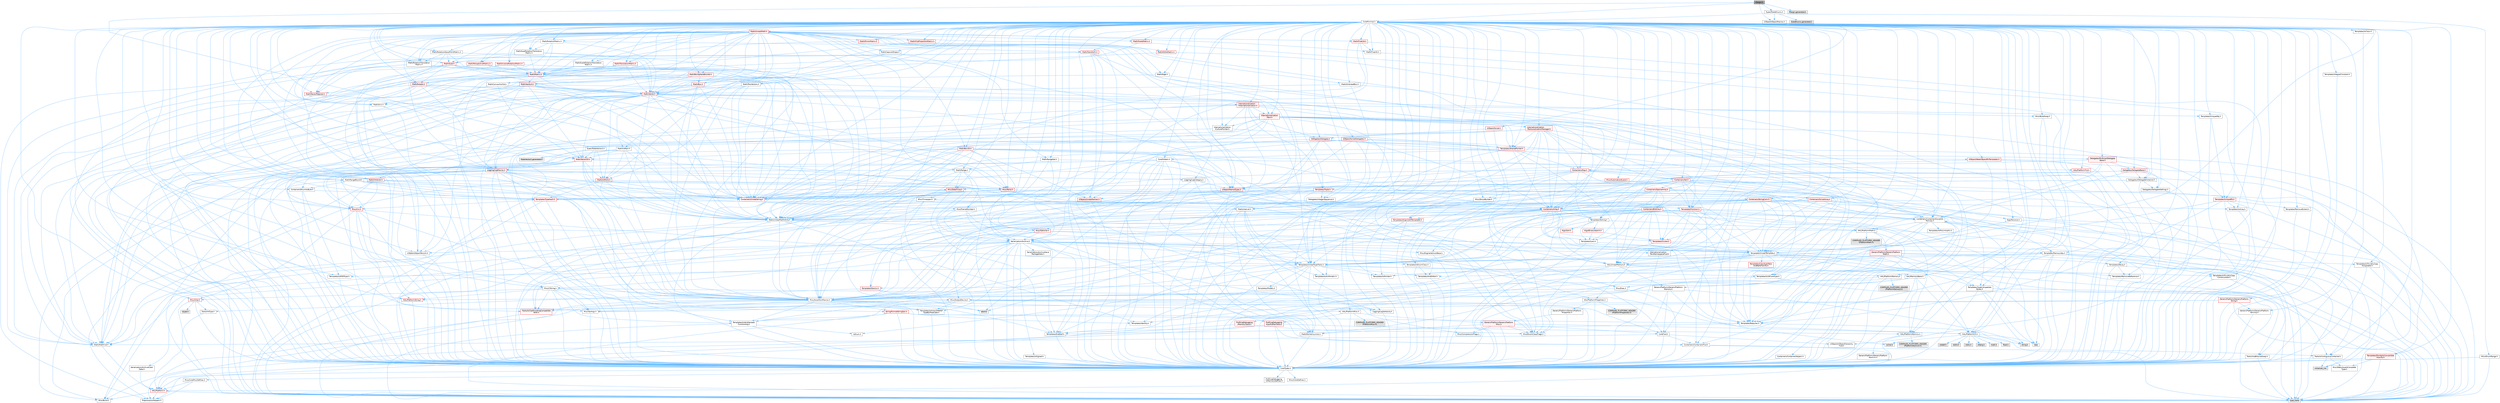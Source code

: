 digraph "Margin.h"
{
 // INTERACTIVE_SVG=YES
 // LATEX_PDF_SIZE
  bgcolor="transparent";
  edge [fontname=Helvetica,fontsize=10,labelfontname=Helvetica,labelfontsize=10];
  node [fontname=Helvetica,fontsize=10,shape=box,height=0.2,width=0.4];
  Node1 [id="Node000001",label="Margin.h",height=0.2,width=0.4,color="gray40", fillcolor="grey60", style="filled", fontcolor="black",tooltip=" "];
  Node1 -> Node2 [id="edge1_Node000001_Node000002",color="steelblue1",style="solid",tooltip=" "];
  Node2 [id="Node000002",label="CoreMinimal.h",height=0.2,width=0.4,color="grey40", fillcolor="white", style="filled",URL="$d7/d67/CoreMinimal_8h.html",tooltip=" "];
  Node2 -> Node3 [id="edge2_Node000002_Node000003",color="steelblue1",style="solid",tooltip=" "];
  Node3 [id="Node000003",label="CoreTypes.h",height=0.2,width=0.4,color="grey40", fillcolor="white", style="filled",URL="$dc/dec/CoreTypes_8h.html",tooltip=" "];
  Node3 -> Node4 [id="edge3_Node000003_Node000004",color="steelblue1",style="solid",tooltip=" "];
  Node4 [id="Node000004",label="HAL/Platform.h",height=0.2,width=0.4,color="red", fillcolor="#FFF0F0", style="filled",URL="$d9/dd0/Platform_8h.html",tooltip=" "];
  Node4 -> Node5 [id="edge4_Node000004_Node000005",color="steelblue1",style="solid",tooltip=" "];
  Node5 [id="Node000005",label="Misc/Build.h",height=0.2,width=0.4,color="grey40", fillcolor="white", style="filled",URL="$d3/dbb/Build_8h.html",tooltip=" "];
  Node4 -> Node7 [id="edge5_Node000004_Node000007",color="steelblue1",style="solid",tooltip=" "];
  Node7 [id="Node000007",label="type_traits",height=0.2,width=0.4,color="grey60", fillcolor="#E0E0E0", style="filled",tooltip=" "];
  Node4 -> Node8 [id="edge6_Node000004_Node000008",color="steelblue1",style="solid",tooltip=" "];
  Node8 [id="Node000008",label="PreprocessorHelpers.h",height=0.2,width=0.4,color="grey40", fillcolor="white", style="filled",URL="$db/ddb/PreprocessorHelpers_8h.html",tooltip=" "];
  Node3 -> Node14 [id="edge7_Node000003_Node000014",color="steelblue1",style="solid",tooltip=" "];
  Node14 [id="Node000014",label="ProfilingDebugging\l/UMemoryDefines.h",height=0.2,width=0.4,color="grey40", fillcolor="white", style="filled",URL="$d2/da2/UMemoryDefines_8h.html",tooltip=" "];
  Node3 -> Node15 [id="edge8_Node000003_Node000015",color="steelblue1",style="solid",tooltip=" "];
  Node15 [id="Node000015",label="Misc/CoreMiscDefines.h",height=0.2,width=0.4,color="grey40", fillcolor="white", style="filled",URL="$da/d38/CoreMiscDefines_8h.html",tooltip=" "];
  Node15 -> Node4 [id="edge9_Node000015_Node000004",color="steelblue1",style="solid",tooltip=" "];
  Node15 -> Node8 [id="edge10_Node000015_Node000008",color="steelblue1",style="solid",tooltip=" "];
  Node3 -> Node16 [id="edge11_Node000003_Node000016",color="steelblue1",style="solid",tooltip=" "];
  Node16 [id="Node000016",label="Misc/CoreDefines.h",height=0.2,width=0.4,color="grey40", fillcolor="white", style="filled",URL="$d3/dd2/CoreDefines_8h.html",tooltip=" "];
  Node2 -> Node17 [id="edge12_Node000002_Node000017",color="steelblue1",style="solid",tooltip=" "];
  Node17 [id="Node000017",label="CoreFwd.h",height=0.2,width=0.4,color="grey40", fillcolor="white", style="filled",URL="$d1/d1e/CoreFwd_8h.html",tooltip=" "];
  Node17 -> Node3 [id="edge13_Node000017_Node000003",color="steelblue1",style="solid",tooltip=" "];
  Node17 -> Node18 [id="edge14_Node000017_Node000018",color="steelblue1",style="solid",tooltip=" "];
  Node18 [id="Node000018",label="Containers/ContainersFwd.h",height=0.2,width=0.4,color="grey40", fillcolor="white", style="filled",URL="$d4/d0a/ContainersFwd_8h.html",tooltip=" "];
  Node18 -> Node4 [id="edge15_Node000018_Node000004",color="steelblue1",style="solid",tooltip=" "];
  Node18 -> Node3 [id="edge16_Node000018_Node000003",color="steelblue1",style="solid",tooltip=" "];
  Node18 -> Node19 [id="edge17_Node000018_Node000019",color="steelblue1",style="solid",tooltip=" "];
  Node19 [id="Node000019",label="Traits/IsContiguousContainer.h",height=0.2,width=0.4,color="grey40", fillcolor="white", style="filled",URL="$d5/d3c/IsContiguousContainer_8h.html",tooltip=" "];
  Node19 -> Node3 [id="edge18_Node000019_Node000003",color="steelblue1",style="solid",tooltip=" "];
  Node19 -> Node20 [id="edge19_Node000019_Node000020",color="steelblue1",style="solid",tooltip=" "];
  Node20 [id="Node000020",label="Misc/StaticAssertComplete\lType.h",height=0.2,width=0.4,color="grey40", fillcolor="white", style="filled",URL="$d5/d4e/StaticAssertCompleteType_8h.html",tooltip=" "];
  Node19 -> Node21 [id="edge20_Node000019_Node000021",color="steelblue1",style="solid",tooltip=" "];
  Node21 [id="Node000021",label="initializer_list",height=0.2,width=0.4,color="grey60", fillcolor="#E0E0E0", style="filled",tooltip=" "];
  Node17 -> Node22 [id="edge21_Node000017_Node000022",color="steelblue1",style="solid",tooltip=" "];
  Node22 [id="Node000022",label="Math/MathFwd.h",height=0.2,width=0.4,color="grey40", fillcolor="white", style="filled",URL="$d2/d10/MathFwd_8h.html",tooltip=" "];
  Node22 -> Node4 [id="edge22_Node000022_Node000004",color="steelblue1",style="solid",tooltip=" "];
  Node17 -> Node23 [id="edge23_Node000017_Node000023",color="steelblue1",style="solid",tooltip=" "];
  Node23 [id="Node000023",label="UObject/UObjectHierarchy\lFwd.h",height=0.2,width=0.4,color="grey40", fillcolor="white", style="filled",URL="$d3/d13/UObjectHierarchyFwd_8h.html",tooltip=" "];
  Node2 -> Node23 [id="edge24_Node000002_Node000023",color="steelblue1",style="solid",tooltip=" "];
  Node2 -> Node18 [id="edge25_Node000002_Node000018",color="steelblue1",style="solid",tooltip=" "];
  Node2 -> Node24 [id="edge26_Node000002_Node000024",color="steelblue1",style="solid",tooltip=" "];
  Node24 [id="Node000024",label="Misc/VarArgs.h",height=0.2,width=0.4,color="grey40", fillcolor="white", style="filled",URL="$d5/d6f/VarArgs_8h.html",tooltip=" "];
  Node24 -> Node3 [id="edge27_Node000024_Node000003",color="steelblue1",style="solid",tooltip=" "];
  Node2 -> Node25 [id="edge28_Node000002_Node000025",color="steelblue1",style="solid",tooltip=" "];
  Node25 [id="Node000025",label="Logging/LogVerbosity.h",height=0.2,width=0.4,color="grey40", fillcolor="white", style="filled",URL="$d2/d8f/LogVerbosity_8h.html",tooltip=" "];
  Node25 -> Node3 [id="edge29_Node000025_Node000003",color="steelblue1",style="solid",tooltip=" "];
  Node2 -> Node26 [id="edge30_Node000002_Node000026",color="steelblue1",style="solid",tooltip=" "];
  Node26 [id="Node000026",label="Misc/OutputDevice.h",height=0.2,width=0.4,color="grey40", fillcolor="white", style="filled",URL="$d7/d32/OutputDevice_8h.html",tooltip=" "];
  Node26 -> Node17 [id="edge31_Node000026_Node000017",color="steelblue1",style="solid",tooltip=" "];
  Node26 -> Node3 [id="edge32_Node000026_Node000003",color="steelblue1",style="solid",tooltip=" "];
  Node26 -> Node25 [id="edge33_Node000026_Node000025",color="steelblue1",style="solid",tooltip=" "];
  Node26 -> Node24 [id="edge34_Node000026_Node000024",color="steelblue1",style="solid",tooltip=" "];
  Node26 -> Node27 [id="edge35_Node000026_Node000027",color="steelblue1",style="solid",tooltip=" "];
  Node27 [id="Node000027",label="Templates/IsArrayOrRefOf\lTypeByPredicate.h",height=0.2,width=0.4,color="grey40", fillcolor="white", style="filled",URL="$d6/da1/IsArrayOrRefOfTypeByPredicate_8h.html",tooltip=" "];
  Node27 -> Node3 [id="edge36_Node000027_Node000003",color="steelblue1",style="solid",tooltip=" "];
  Node26 -> Node28 [id="edge37_Node000026_Node000028",color="steelblue1",style="solid",tooltip=" "];
  Node28 [id="Node000028",label="Templates/IsValidVariadic\lFunctionArg.h",height=0.2,width=0.4,color="grey40", fillcolor="white", style="filled",URL="$d0/dc8/IsValidVariadicFunctionArg_8h.html",tooltip=" "];
  Node28 -> Node3 [id="edge38_Node000028_Node000003",color="steelblue1",style="solid",tooltip=" "];
  Node28 -> Node29 [id="edge39_Node000028_Node000029",color="steelblue1",style="solid",tooltip=" "];
  Node29 [id="Node000029",label="IsEnum.h",height=0.2,width=0.4,color="grey40", fillcolor="white", style="filled",URL="$d4/de5/IsEnum_8h.html",tooltip=" "];
  Node28 -> Node7 [id="edge40_Node000028_Node000007",color="steelblue1",style="solid",tooltip=" "];
  Node26 -> Node30 [id="edge41_Node000026_Node000030",color="steelblue1",style="solid",tooltip=" "];
  Node30 [id="Node000030",label="Traits/IsCharEncodingCompatible\lWith.h",height=0.2,width=0.4,color="red", fillcolor="#FFF0F0", style="filled",URL="$df/dd1/IsCharEncodingCompatibleWith_8h.html",tooltip=" "];
  Node30 -> Node7 [id="edge42_Node000030_Node000007",color="steelblue1",style="solid",tooltip=" "];
  Node2 -> Node32 [id="edge43_Node000002_Node000032",color="steelblue1",style="solid",tooltip=" "];
  Node32 [id="Node000032",label="HAL/PlatformCrt.h",height=0.2,width=0.4,color="grey40", fillcolor="white", style="filled",URL="$d8/d75/PlatformCrt_8h.html",tooltip=" "];
  Node32 -> Node33 [id="edge44_Node000032_Node000033",color="steelblue1",style="solid",tooltip=" "];
  Node33 [id="Node000033",label="new",height=0.2,width=0.4,color="grey60", fillcolor="#E0E0E0", style="filled",tooltip=" "];
  Node32 -> Node34 [id="edge45_Node000032_Node000034",color="steelblue1",style="solid",tooltip=" "];
  Node34 [id="Node000034",label="wchar.h",height=0.2,width=0.4,color="grey60", fillcolor="#E0E0E0", style="filled",tooltip=" "];
  Node32 -> Node35 [id="edge46_Node000032_Node000035",color="steelblue1",style="solid",tooltip=" "];
  Node35 [id="Node000035",label="stddef.h",height=0.2,width=0.4,color="grey60", fillcolor="#E0E0E0", style="filled",tooltip=" "];
  Node32 -> Node36 [id="edge47_Node000032_Node000036",color="steelblue1",style="solid",tooltip=" "];
  Node36 [id="Node000036",label="stdlib.h",height=0.2,width=0.4,color="grey60", fillcolor="#E0E0E0", style="filled",tooltip=" "];
  Node32 -> Node37 [id="edge48_Node000032_Node000037",color="steelblue1",style="solid",tooltip=" "];
  Node37 [id="Node000037",label="stdio.h",height=0.2,width=0.4,color="grey60", fillcolor="#E0E0E0", style="filled",tooltip=" "];
  Node32 -> Node38 [id="edge49_Node000032_Node000038",color="steelblue1",style="solid",tooltip=" "];
  Node38 [id="Node000038",label="stdarg.h",height=0.2,width=0.4,color="grey60", fillcolor="#E0E0E0", style="filled",tooltip=" "];
  Node32 -> Node39 [id="edge50_Node000032_Node000039",color="steelblue1",style="solid",tooltip=" "];
  Node39 [id="Node000039",label="math.h",height=0.2,width=0.4,color="grey60", fillcolor="#E0E0E0", style="filled",tooltip=" "];
  Node32 -> Node40 [id="edge51_Node000032_Node000040",color="steelblue1",style="solid",tooltip=" "];
  Node40 [id="Node000040",label="float.h",height=0.2,width=0.4,color="grey60", fillcolor="#E0E0E0", style="filled",tooltip=" "];
  Node32 -> Node41 [id="edge52_Node000032_Node000041",color="steelblue1",style="solid",tooltip=" "];
  Node41 [id="Node000041",label="string.h",height=0.2,width=0.4,color="grey60", fillcolor="#E0E0E0", style="filled",tooltip=" "];
  Node2 -> Node42 [id="edge53_Node000002_Node000042",color="steelblue1",style="solid",tooltip=" "];
  Node42 [id="Node000042",label="HAL/PlatformMisc.h",height=0.2,width=0.4,color="grey40", fillcolor="white", style="filled",URL="$d0/df5/PlatformMisc_8h.html",tooltip=" "];
  Node42 -> Node3 [id="edge54_Node000042_Node000003",color="steelblue1",style="solid",tooltip=" "];
  Node42 -> Node43 [id="edge55_Node000042_Node000043",color="steelblue1",style="solid",tooltip=" "];
  Node43 [id="Node000043",label="GenericPlatform/GenericPlatform\lMisc.h",height=0.2,width=0.4,color="red", fillcolor="#FFF0F0", style="filled",URL="$db/d9a/GenericPlatformMisc_8h.html",tooltip=" "];
  Node43 -> Node17 [id="edge56_Node000043_Node000017",color="steelblue1",style="solid",tooltip=" "];
  Node43 -> Node3 [id="edge57_Node000043_Node000003",color="steelblue1",style="solid",tooltip=" "];
  Node43 -> Node32 [id="edge58_Node000043_Node000032",color="steelblue1",style="solid",tooltip=" "];
  Node43 -> Node47 [id="edge59_Node000043_Node000047",color="steelblue1",style="solid",tooltip=" "];
  Node47 [id="Node000047",label="Math/NumericLimits.h",height=0.2,width=0.4,color="grey40", fillcolor="white", style="filled",URL="$df/d1b/NumericLimits_8h.html",tooltip=" "];
  Node47 -> Node3 [id="edge60_Node000047_Node000003",color="steelblue1",style="solid",tooltip=" "];
  Node43 -> Node48 [id="edge61_Node000043_Node000048",color="steelblue1",style="solid",tooltip=" "];
  Node48 [id="Node000048",label="Misc/CompressionFlags.h",height=0.2,width=0.4,color="grey40", fillcolor="white", style="filled",URL="$d9/d76/CompressionFlags_8h.html",tooltip=" "];
  Node43 -> Node49 [id="edge62_Node000043_Node000049",color="steelblue1",style="solid",tooltip=" "];
  Node49 [id="Node000049",label="Misc/EnumClassFlags.h",height=0.2,width=0.4,color="grey40", fillcolor="white", style="filled",URL="$d8/de7/EnumClassFlags_8h.html",tooltip=" "];
  Node42 -> Node52 [id="edge63_Node000042_Node000052",color="steelblue1",style="solid",tooltip=" "];
  Node52 [id="Node000052",label="COMPILED_PLATFORM_HEADER\l(PlatformMisc.h)",height=0.2,width=0.4,color="grey60", fillcolor="#E0E0E0", style="filled",tooltip=" "];
  Node42 -> Node53 [id="edge64_Node000042_Node000053",color="steelblue1",style="solid",tooltip=" "];
  Node53 [id="Node000053",label="ProfilingDebugging\l/CpuProfilerTrace.h",height=0.2,width=0.4,color="red", fillcolor="#FFF0F0", style="filled",URL="$da/dcb/CpuProfilerTrace_8h.html",tooltip=" "];
  Node53 -> Node3 [id="edge65_Node000053_Node000003",color="steelblue1",style="solid",tooltip=" "];
  Node53 -> Node18 [id="edge66_Node000053_Node000018",color="steelblue1",style="solid",tooltip=" "];
  Node53 -> Node54 [id="edge67_Node000053_Node000054",color="steelblue1",style="solid",tooltip=" "];
  Node54 [id="Node000054",label="HAL/PlatformAtomics.h",height=0.2,width=0.4,color="grey40", fillcolor="white", style="filled",URL="$d3/d36/PlatformAtomics_8h.html",tooltip=" "];
  Node54 -> Node3 [id="edge68_Node000054_Node000003",color="steelblue1",style="solid",tooltip=" "];
  Node54 -> Node55 [id="edge69_Node000054_Node000055",color="steelblue1",style="solid",tooltip=" "];
  Node55 [id="Node000055",label="GenericPlatform/GenericPlatform\lAtomics.h",height=0.2,width=0.4,color="grey40", fillcolor="white", style="filled",URL="$da/d72/GenericPlatformAtomics_8h.html",tooltip=" "];
  Node55 -> Node3 [id="edge70_Node000055_Node000003",color="steelblue1",style="solid",tooltip=" "];
  Node54 -> Node56 [id="edge71_Node000054_Node000056",color="steelblue1",style="solid",tooltip=" "];
  Node56 [id="Node000056",label="COMPILED_PLATFORM_HEADER\l(PlatformAtomics.h)",height=0.2,width=0.4,color="grey60", fillcolor="#E0E0E0", style="filled",tooltip=" "];
  Node53 -> Node8 [id="edge72_Node000053_Node000008",color="steelblue1",style="solid",tooltip=" "];
  Node53 -> Node5 [id="edge73_Node000053_Node000005",color="steelblue1",style="solid",tooltip=" "];
  Node2 -> Node61 [id="edge74_Node000002_Node000061",color="steelblue1",style="solid",tooltip=" "];
  Node61 [id="Node000061",label="Misc/AssertionMacros.h",height=0.2,width=0.4,color="grey40", fillcolor="white", style="filled",URL="$d0/dfa/AssertionMacros_8h.html",tooltip=" "];
  Node61 -> Node3 [id="edge75_Node000061_Node000003",color="steelblue1",style="solid",tooltip=" "];
  Node61 -> Node4 [id="edge76_Node000061_Node000004",color="steelblue1",style="solid",tooltip=" "];
  Node61 -> Node42 [id="edge77_Node000061_Node000042",color="steelblue1",style="solid",tooltip=" "];
  Node61 -> Node8 [id="edge78_Node000061_Node000008",color="steelblue1",style="solid",tooltip=" "];
  Node61 -> Node62 [id="edge79_Node000061_Node000062",color="steelblue1",style="solid",tooltip=" "];
  Node62 [id="Node000062",label="Templates/EnableIf.h",height=0.2,width=0.4,color="grey40", fillcolor="white", style="filled",URL="$d7/d60/EnableIf_8h.html",tooltip=" "];
  Node62 -> Node3 [id="edge80_Node000062_Node000003",color="steelblue1",style="solid",tooltip=" "];
  Node61 -> Node27 [id="edge81_Node000061_Node000027",color="steelblue1",style="solid",tooltip=" "];
  Node61 -> Node28 [id="edge82_Node000061_Node000028",color="steelblue1",style="solid",tooltip=" "];
  Node61 -> Node30 [id="edge83_Node000061_Node000030",color="steelblue1",style="solid",tooltip=" "];
  Node61 -> Node24 [id="edge84_Node000061_Node000024",color="steelblue1",style="solid",tooltip=" "];
  Node61 -> Node63 [id="edge85_Node000061_Node000063",color="steelblue1",style="solid",tooltip=" "];
  Node63 [id="Node000063",label="String/FormatStringSan.h",height=0.2,width=0.4,color="red", fillcolor="#FFF0F0", style="filled",URL="$d3/d8b/FormatStringSan_8h.html",tooltip=" "];
  Node63 -> Node7 [id="edge86_Node000063_Node000007",color="steelblue1",style="solid",tooltip=" "];
  Node63 -> Node3 [id="edge87_Node000063_Node000003",color="steelblue1",style="solid",tooltip=" "];
  Node63 -> Node64 [id="edge88_Node000063_Node000064",color="steelblue1",style="solid",tooltip=" "];
  Node64 [id="Node000064",label="Templates/Requires.h",height=0.2,width=0.4,color="grey40", fillcolor="white", style="filled",URL="$dc/d96/Requires_8h.html",tooltip=" "];
  Node64 -> Node62 [id="edge89_Node000064_Node000062",color="steelblue1",style="solid",tooltip=" "];
  Node64 -> Node7 [id="edge90_Node000064_Node000007",color="steelblue1",style="solid",tooltip=" "];
  Node63 -> Node65 [id="edge91_Node000063_Node000065",color="steelblue1",style="solid",tooltip=" "];
  Node65 [id="Node000065",label="Templates/Identity.h",height=0.2,width=0.4,color="grey40", fillcolor="white", style="filled",URL="$d0/dd5/Identity_8h.html",tooltip=" "];
  Node63 -> Node28 [id="edge92_Node000063_Node000028",color="steelblue1",style="solid",tooltip=" "];
  Node63 -> Node18 [id="edge93_Node000063_Node000018",color="steelblue1",style="solid",tooltip=" "];
  Node61 -> Node69 [id="edge94_Node000061_Node000069",color="steelblue1",style="solid",tooltip=" "];
  Node69 [id="Node000069",label="atomic",height=0.2,width=0.4,color="grey60", fillcolor="#E0E0E0", style="filled",tooltip=" "];
  Node2 -> Node70 [id="edge95_Node000002_Node000070",color="steelblue1",style="solid",tooltip=" "];
  Node70 [id="Node000070",label="Templates/IsPointer.h",height=0.2,width=0.4,color="grey40", fillcolor="white", style="filled",URL="$d7/d05/IsPointer_8h.html",tooltip=" "];
  Node70 -> Node3 [id="edge96_Node000070_Node000003",color="steelblue1",style="solid",tooltip=" "];
  Node2 -> Node71 [id="edge97_Node000002_Node000071",color="steelblue1",style="solid",tooltip=" "];
  Node71 [id="Node000071",label="HAL/PlatformMemory.h",height=0.2,width=0.4,color="grey40", fillcolor="white", style="filled",URL="$de/d68/PlatformMemory_8h.html",tooltip=" "];
  Node71 -> Node3 [id="edge98_Node000071_Node000003",color="steelblue1",style="solid",tooltip=" "];
  Node71 -> Node72 [id="edge99_Node000071_Node000072",color="steelblue1",style="solid",tooltip=" "];
  Node72 [id="Node000072",label="GenericPlatform/GenericPlatform\lMemory.h",height=0.2,width=0.4,color="grey40", fillcolor="white", style="filled",URL="$dd/d22/GenericPlatformMemory_8h.html",tooltip=" "];
  Node72 -> Node17 [id="edge100_Node000072_Node000017",color="steelblue1",style="solid",tooltip=" "];
  Node72 -> Node3 [id="edge101_Node000072_Node000003",color="steelblue1",style="solid",tooltip=" "];
  Node72 -> Node73 [id="edge102_Node000072_Node000073",color="steelblue1",style="solid",tooltip=" "];
  Node73 [id="Node000073",label="HAL/PlatformString.h",height=0.2,width=0.4,color="red", fillcolor="#FFF0F0", style="filled",URL="$db/db5/PlatformString_8h.html",tooltip=" "];
  Node73 -> Node3 [id="edge103_Node000073_Node000003",color="steelblue1",style="solid",tooltip=" "];
  Node72 -> Node41 [id="edge104_Node000072_Node000041",color="steelblue1",style="solid",tooltip=" "];
  Node72 -> Node34 [id="edge105_Node000072_Node000034",color="steelblue1",style="solid",tooltip=" "];
  Node71 -> Node75 [id="edge106_Node000071_Node000075",color="steelblue1",style="solid",tooltip=" "];
  Node75 [id="Node000075",label="COMPILED_PLATFORM_HEADER\l(PlatformMemory.h)",height=0.2,width=0.4,color="grey60", fillcolor="#E0E0E0", style="filled",tooltip=" "];
  Node2 -> Node54 [id="edge107_Node000002_Node000054",color="steelblue1",style="solid",tooltip=" "];
  Node2 -> Node76 [id="edge108_Node000002_Node000076",color="steelblue1",style="solid",tooltip=" "];
  Node76 [id="Node000076",label="Misc/Exec.h",height=0.2,width=0.4,color="grey40", fillcolor="white", style="filled",URL="$de/ddb/Exec_8h.html",tooltip=" "];
  Node76 -> Node3 [id="edge109_Node000076_Node000003",color="steelblue1",style="solid",tooltip=" "];
  Node76 -> Node61 [id="edge110_Node000076_Node000061",color="steelblue1",style="solid",tooltip=" "];
  Node2 -> Node77 [id="edge111_Node000002_Node000077",color="steelblue1",style="solid",tooltip=" "];
  Node77 [id="Node000077",label="HAL/MemoryBase.h",height=0.2,width=0.4,color="grey40", fillcolor="white", style="filled",URL="$d6/d9f/MemoryBase_8h.html",tooltip=" "];
  Node77 -> Node3 [id="edge112_Node000077_Node000003",color="steelblue1",style="solid",tooltip=" "];
  Node77 -> Node54 [id="edge113_Node000077_Node000054",color="steelblue1",style="solid",tooltip=" "];
  Node77 -> Node32 [id="edge114_Node000077_Node000032",color="steelblue1",style="solid",tooltip=" "];
  Node77 -> Node76 [id="edge115_Node000077_Node000076",color="steelblue1",style="solid",tooltip=" "];
  Node77 -> Node26 [id="edge116_Node000077_Node000026",color="steelblue1",style="solid",tooltip=" "];
  Node77 -> Node78 [id="edge117_Node000077_Node000078",color="steelblue1",style="solid",tooltip=" "];
  Node78 [id="Node000078",label="Templates/Atomic.h",height=0.2,width=0.4,color="red", fillcolor="#FFF0F0", style="filled",URL="$d3/d91/Atomic_8h.html",tooltip=" "];
  Node78 -> Node86 [id="edge118_Node000078_Node000086",color="steelblue1",style="solid",tooltip=" "];
  Node86 [id="Node000086",label="Traits/IntType.h",height=0.2,width=0.4,color="grey40", fillcolor="white", style="filled",URL="$d7/deb/IntType_8h.html",tooltip=" "];
  Node86 -> Node4 [id="edge119_Node000086_Node000004",color="steelblue1",style="solid",tooltip=" "];
  Node78 -> Node69 [id="edge120_Node000078_Node000069",color="steelblue1",style="solid",tooltip=" "];
  Node2 -> Node87 [id="edge121_Node000002_Node000087",color="steelblue1",style="solid",tooltip=" "];
  Node87 [id="Node000087",label="HAL/UnrealMemory.h",height=0.2,width=0.4,color="grey40", fillcolor="white", style="filled",URL="$d9/d96/UnrealMemory_8h.html",tooltip=" "];
  Node87 -> Node3 [id="edge122_Node000087_Node000003",color="steelblue1",style="solid",tooltip=" "];
  Node87 -> Node72 [id="edge123_Node000087_Node000072",color="steelblue1",style="solid",tooltip=" "];
  Node87 -> Node77 [id="edge124_Node000087_Node000077",color="steelblue1",style="solid",tooltip=" "];
  Node87 -> Node71 [id="edge125_Node000087_Node000071",color="steelblue1",style="solid",tooltip=" "];
  Node87 -> Node88 [id="edge126_Node000087_Node000088",color="steelblue1",style="solid",tooltip=" "];
  Node88 [id="Node000088",label="ProfilingDebugging\l/MemoryTrace.h",height=0.2,width=0.4,color="red", fillcolor="#FFF0F0", style="filled",URL="$da/dd7/MemoryTrace_8h.html",tooltip=" "];
  Node88 -> Node4 [id="edge127_Node000088_Node000004",color="steelblue1",style="solid",tooltip=" "];
  Node88 -> Node49 [id="edge128_Node000088_Node000049",color="steelblue1",style="solid",tooltip=" "];
  Node87 -> Node70 [id="edge129_Node000087_Node000070",color="steelblue1",style="solid",tooltip=" "];
  Node2 -> Node89 [id="edge130_Node000002_Node000089",color="steelblue1",style="solid",tooltip=" "];
  Node89 [id="Node000089",label="Templates/IsArithmetic.h",height=0.2,width=0.4,color="grey40", fillcolor="white", style="filled",URL="$d2/d5d/IsArithmetic_8h.html",tooltip=" "];
  Node89 -> Node3 [id="edge131_Node000089_Node000003",color="steelblue1",style="solid",tooltip=" "];
  Node2 -> Node83 [id="edge132_Node000002_Node000083",color="steelblue1",style="solid",tooltip=" "];
  Node83 [id="Node000083",label="Templates/AndOrNot.h",height=0.2,width=0.4,color="grey40", fillcolor="white", style="filled",URL="$db/d0a/AndOrNot_8h.html",tooltip=" "];
  Node83 -> Node3 [id="edge133_Node000083_Node000003",color="steelblue1",style="solid",tooltip=" "];
  Node2 -> Node90 [id="edge134_Node000002_Node000090",color="steelblue1",style="solid",tooltip=" "];
  Node90 [id="Node000090",label="Templates/IsPODType.h",height=0.2,width=0.4,color="grey40", fillcolor="white", style="filled",URL="$d7/db1/IsPODType_8h.html",tooltip=" "];
  Node90 -> Node3 [id="edge135_Node000090_Node000003",color="steelblue1",style="solid",tooltip=" "];
  Node2 -> Node91 [id="edge136_Node000002_Node000091",color="steelblue1",style="solid",tooltip=" "];
  Node91 [id="Node000091",label="Templates/IsUECoreType.h",height=0.2,width=0.4,color="grey40", fillcolor="white", style="filled",URL="$d1/db8/IsUECoreType_8h.html",tooltip=" "];
  Node91 -> Node3 [id="edge137_Node000091_Node000003",color="steelblue1",style="solid",tooltip=" "];
  Node91 -> Node7 [id="edge138_Node000091_Node000007",color="steelblue1",style="solid",tooltip=" "];
  Node2 -> Node84 [id="edge139_Node000002_Node000084",color="steelblue1",style="solid",tooltip=" "];
  Node84 [id="Node000084",label="Templates/IsTriviallyCopy\lConstructible.h",height=0.2,width=0.4,color="grey40", fillcolor="white", style="filled",URL="$d3/d78/IsTriviallyCopyConstructible_8h.html",tooltip=" "];
  Node84 -> Node3 [id="edge140_Node000084_Node000003",color="steelblue1",style="solid",tooltip=" "];
  Node84 -> Node7 [id="edge141_Node000084_Node000007",color="steelblue1",style="solid",tooltip=" "];
  Node2 -> Node92 [id="edge142_Node000002_Node000092",color="steelblue1",style="solid",tooltip=" "];
  Node92 [id="Node000092",label="Templates/UnrealTypeTraits.h",height=0.2,width=0.4,color="grey40", fillcolor="white", style="filled",URL="$d2/d2d/UnrealTypeTraits_8h.html",tooltip=" "];
  Node92 -> Node3 [id="edge143_Node000092_Node000003",color="steelblue1",style="solid",tooltip=" "];
  Node92 -> Node70 [id="edge144_Node000092_Node000070",color="steelblue1",style="solid",tooltip=" "];
  Node92 -> Node61 [id="edge145_Node000092_Node000061",color="steelblue1",style="solid",tooltip=" "];
  Node92 -> Node83 [id="edge146_Node000092_Node000083",color="steelblue1",style="solid",tooltip=" "];
  Node92 -> Node62 [id="edge147_Node000092_Node000062",color="steelblue1",style="solid",tooltip=" "];
  Node92 -> Node89 [id="edge148_Node000092_Node000089",color="steelblue1",style="solid",tooltip=" "];
  Node92 -> Node29 [id="edge149_Node000092_Node000029",color="steelblue1",style="solid",tooltip=" "];
  Node92 -> Node93 [id="edge150_Node000092_Node000093",color="steelblue1",style="solid",tooltip=" "];
  Node93 [id="Node000093",label="Templates/Models.h",height=0.2,width=0.4,color="grey40", fillcolor="white", style="filled",URL="$d3/d0c/Models_8h.html",tooltip=" "];
  Node93 -> Node65 [id="edge151_Node000093_Node000065",color="steelblue1",style="solid",tooltip=" "];
  Node92 -> Node90 [id="edge152_Node000092_Node000090",color="steelblue1",style="solid",tooltip=" "];
  Node92 -> Node91 [id="edge153_Node000092_Node000091",color="steelblue1",style="solid",tooltip=" "];
  Node92 -> Node84 [id="edge154_Node000092_Node000084",color="steelblue1",style="solid",tooltip=" "];
  Node2 -> Node62 [id="edge155_Node000002_Node000062",color="steelblue1",style="solid",tooltip=" "];
  Node2 -> Node94 [id="edge156_Node000002_Node000094",color="steelblue1",style="solid",tooltip=" "];
  Node94 [id="Node000094",label="Templates/RemoveReference.h",height=0.2,width=0.4,color="grey40", fillcolor="white", style="filled",URL="$da/dbe/RemoveReference_8h.html",tooltip=" "];
  Node94 -> Node3 [id="edge157_Node000094_Node000003",color="steelblue1",style="solid",tooltip=" "];
  Node2 -> Node95 [id="edge158_Node000002_Node000095",color="steelblue1",style="solid",tooltip=" "];
  Node95 [id="Node000095",label="Templates/IntegralConstant.h",height=0.2,width=0.4,color="grey40", fillcolor="white", style="filled",URL="$db/d1b/IntegralConstant_8h.html",tooltip=" "];
  Node95 -> Node3 [id="edge159_Node000095_Node000003",color="steelblue1",style="solid",tooltip=" "];
  Node2 -> Node96 [id="edge160_Node000002_Node000096",color="steelblue1",style="solid",tooltip=" "];
  Node96 [id="Node000096",label="Templates/IsClass.h",height=0.2,width=0.4,color="grey40", fillcolor="white", style="filled",URL="$db/dcb/IsClass_8h.html",tooltip=" "];
  Node96 -> Node3 [id="edge161_Node000096_Node000003",color="steelblue1",style="solid",tooltip=" "];
  Node2 -> Node97 [id="edge162_Node000002_Node000097",color="steelblue1",style="solid",tooltip=" "];
  Node97 [id="Node000097",label="Templates/TypeCompatible\lBytes.h",height=0.2,width=0.4,color="grey40", fillcolor="white", style="filled",URL="$df/d0a/TypeCompatibleBytes_8h.html",tooltip=" "];
  Node97 -> Node3 [id="edge163_Node000097_Node000003",color="steelblue1",style="solid",tooltip=" "];
  Node97 -> Node41 [id="edge164_Node000097_Node000041",color="steelblue1",style="solid",tooltip=" "];
  Node97 -> Node33 [id="edge165_Node000097_Node000033",color="steelblue1",style="solid",tooltip=" "];
  Node97 -> Node7 [id="edge166_Node000097_Node000007",color="steelblue1",style="solid",tooltip=" "];
  Node2 -> Node19 [id="edge167_Node000002_Node000019",color="steelblue1",style="solid",tooltip=" "];
  Node2 -> Node98 [id="edge168_Node000002_Node000098",color="steelblue1",style="solid",tooltip=" "];
  Node98 [id="Node000098",label="Templates/UnrealTemplate.h",height=0.2,width=0.4,color="grey40", fillcolor="white", style="filled",URL="$d4/d24/UnrealTemplate_8h.html",tooltip=" "];
  Node98 -> Node3 [id="edge169_Node000098_Node000003",color="steelblue1",style="solid",tooltip=" "];
  Node98 -> Node70 [id="edge170_Node000098_Node000070",color="steelblue1",style="solid",tooltip=" "];
  Node98 -> Node87 [id="edge171_Node000098_Node000087",color="steelblue1",style="solid",tooltip=" "];
  Node98 -> Node99 [id="edge172_Node000098_Node000099",color="steelblue1",style="solid",tooltip=" "];
  Node99 [id="Node000099",label="Templates/CopyQualifiers\lAndRefsFromTo.h",height=0.2,width=0.4,color="red", fillcolor="#FFF0F0", style="filled",URL="$d3/db3/CopyQualifiersAndRefsFromTo_8h.html",tooltip=" "];
  Node98 -> Node92 [id="edge173_Node000098_Node000092",color="steelblue1",style="solid",tooltip=" "];
  Node98 -> Node94 [id="edge174_Node000098_Node000094",color="steelblue1",style="solid",tooltip=" "];
  Node98 -> Node64 [id="edge175_Node000098_Node000064",color="steelblue1",style="solid",tooltip=" "];
  Node98 -> Node97 [id="edge176_Node000098_Node000097",color="steelblue1",style="solid",tooltip=" "];
  Node98 -> Node65 [id="edge177_Node000098_Node000065",color="steelblue1",style="solid",tooltip=" "];
  Node98 -> Node19 [id="edge178_Node000098_Node000019",color="steelblue1",style="solid",tooltip=" "];
  Node98 -> Node101 [id="edge179_Node000098_Node000101",color="steelblue1",style="solid",tooltip=" "];
  Node101 [id="Node000101",label="Traits/UseBitwiseSwap.h",height=0.2,width=0.4,color="grey40", fillcolor="white", style="filled",URL="$db/df3/UseBitwiseSwap_8h.html",tooltip=" "];
  Node101 -> Node3 [id="edge180_Node000101_Node000003",color="steelblue1",style="solid",tooltip=" "];
  Node101 -> Node7 [id="edge181_Node000101_Node000007",color="steelblue1",style="solid",tooltip=" "];
  Node98 -> Node7 [id="edge182_Node000098_Node000007",color="steelblue1",style="solid",tooltip=" "];
  Node2 -> Node47 [id="edge183_Node000002_Node000047",color="steelblue1",style="solid",tooltip=" "];
  Node2 -> Node102 [id="edge184_Node000002_Node000102",color="steelblue1",style="solid",tooltip=" "];
  Node102 [id="Node000102",label="HAL/PlatformMath.h",height=0.2,width=0.4,color="grey40", fillcolor="white", style="filled",URL="$dc/d53/PlatformMath_8h.html",tooltip=" "];
  Node102 -> Node3 [id="edge185_Node000102_Node000003",color="steelblue1",style="solid",tooltip=" "];
  Node102 -> Node103 [id="edge186_Node000102_Node000103",color="steelblue1",style="solid",tooltip=" "];
  Node103 [id="Node000103",label="GenericPlatform/GenericPlatform\lMath.h",height=0.2,width=0.4,color="red", fillcolor="#FFF0F0", style="filled",URL="$d5/d79/GenericPlatformMath_8h.html",tooltip=" "];
  Node103 -> Node3 [id="edge187_Node000103_Node000003",color="steelblue1",style="solid",tooltip=" "];
  Node103 -> Node18 [id="edge188_Node000103_Node000018",color="steelblue1",style="solid",tooltip=" "];
  Node103 -> Node32 [id="edge189_Node000103_Node000032",color="steelblue1",style="solid",tooltip=" "];
  Node103 -> Node83 [id="edge190_Node000103_Node000083",color="steelblue1",style="solid",tooltip=" "];
  Node103 -> Node104 [id="edge191_Node000103_Node000104",color="steelblue1",style="solid",tooltip=" "];
  Node104 [id="Node000104",label="Templates/Decay.h",height=0.2,width=0.4,color="grey40", fillcolor="white", style="filled",URL="$dd/d0f/Decay_8h.html",tooltip=" "];
  Node104 -> Node3 [id="edge192_Node000104_Node000003",color="steelblue1",style="solid",tooltip=" "];
  Node104 -> Node94 [id="edge193_Node000104_Node000094",color="steelblue1",style="solid",tooltip=" "];
  Node104 -> Node7 [id="edge194_Node000104_Node000007",color="steelblue1",style="solid",tooltip=" "];
  Node103 -> Node92 [id="edge195_Node000103_Node000092",color="steelblue1",style="solid",tooltip=" "];
  Node103 -> Node64 [id="edge196_Node000103_Node000064",color="steelblue1",style="solid",tooltip=" "];
  Node103 -> Node97 [id="edge197_Node000103_Node000097",color="steelblue1",style="solid",tooltip=" "];
  Node103 -> Node7 [id="edge198_Node000103_Node000007",color="steelblue1",style="solid",tooltip=" "];
  Node102 -> Node109 [id="edge199_Node000102_Node000109",color="steelblue1",style="solid",tooltip=" "];
  Node109 [id="Node000109",label="COMPILED_PLATFORM_HEADER\l(PlatformMath.h)",height=0.2,width=0.4,color="grey60", fillcolor="#E0E0E0", style="filled",tooltip=" "];
  Node2 -> Node85 [id="edge200_Node000002_Node000085",color="steelblue1",style="solid",tooltip=" "];
  Node85 [id="Node000085",label="Templates/IsTriviallyCopy\lAssignable.h",height=0.2,width=0.4,color="grey40", fillcolor="white", style="filled",URL="$d2/df2/IsTriviallyCopyAssignable_8h.html",tooltip=" "];
  Node85 -> Node3 [id="edge201_Node000085_Node000003",color="steelblue1",style="solid",tooltip=" "];
  Node85 -> Node7 [id="edge202_Node000085_Node000007",color="steelblue1",style="solid",tooltip=" "];
  Node2 -> Node110 [id="edge203_Node000002_Node000110",color="steelblue1",style="solid",tooltip=" "];
  Node110 [id="Node000110",label="Templates/MemoryOps.h",height=0.2,width=0.4,color="grey40", fillcolor="white", style="filled",URL="$db/dea/MemoryOps_8h.html",tooltip=" "];
  Node110 -> Node3 [id="edge204_Node000110_Node000003",color="steelblue1",style="solid",tooltip=" "];
  Node110 -> Node87 [id="edge205_Node000110_Node000087",color="steelblue1",style="solid",tooltip=" "];
  Node110 -> Node85 [id="edge206_Node000110_Node000085",color="steelblue1",style="solid",tooltip=" "];
  Node110 -> Node84 [id="edge207_Node000110_Node000084",color="steelblue1",style="solid",tooltip=" "];
  Node110 -> Node64 [id="edge208_Node000110_Node000064",color="steelblue1",style="solid",tooltip=" "];
  Node110 -> Node92 [id="edge209_Node000110_Node000092",color="steelblue1",style="solid",tooltip=" "];
  Node110 -> Node101 [id="edge210_Node000110_Node000101",color="steelblue1",style="solid",tooltip=" "];
  Node110 -> Node33 [id="edge211_Node000110_Node000033",color="steelblue1",style="solid",tooltip=" "];
  Node110 -> Node7 [id="edge212_Node000110_Node000007",color="steelblue1",style="solid",tooltip=" "];
  Node2 -> Node111 [id="edge213_Node000002_Node000111",color="steelblue1",style="solid",tooltip=" "];
  Node111 [id="Node000111",label="Containers/ContainerAllocation\lPolicies.h",height=0.2,width=0.4,color="grey40", fillcolor="white", style="filled",URL="$d7/dff/ContainerAllocationPolicies_8h.html",tooltip=" "];
  Node111 -> Node3 [id="edge214_Node000111_Node000003",color="steelblue1",style="solid",tooltip=" "];
  Node111 -> Node112 [id="edge215_Node000111_Node000112",color="steelblue1",style="solid",tooltip=" "];
  Node112 [id="Node000112",label="Containers/ContainerHelpers.h",height=0.2,width=0.4,color="grey40", fillcolor="white", style="filled",URL="$d7/d33/ContainerHelpers_8h.html",tooltip=" "];
  Node112 -> Node3 [id="edge216_Node000112_Node000003",color="steelblue1",style="solid",tooltip=" "];
  Node111 -> Node111 [id="edge217_Node000111_Node000111",color="steelblue1",style="solid",tooltip=" "];
  Node111 -> Node102 [id="edge218_Node000111_Node000102",color="steelblue1",style="solid",tooltip=" "];
  Node111 -> Node87 [id="edge219_Node000111_Node000087",color="steelblue1",style="solid",tooltip=" "];
  Node111 -> Node47 [id="edge220_Node000111_Node000047",color="steelblue1",style="solid",tooltip=" "];
  Node111 -> Node61 [id="edge221_Node000111_Node000061",color="steelblue1",style="solid",tooltip=" "];
  Node111 -> Node113 [id="edge222_Node000111_Node000113",color="steelblue1",style="solid",tooltip=" "];
  Node113 [id="Node000113",label="Templates/IsPolymorphic.h",height=0.2,width=0.4,color="grey40", fillcolor="white", style="filled",URL="$dc/d20/IsPolymorphic_8h.html",tooltip=" "];
  Node111 -> Node110 [id="edge223_Node000111_Node000110",color="steelblue1",style="solid",tooltip=" "];
  Node111 -> Node97 [id="edge224_Node000111_Node000097",color="steelblue1",style="solid",tooltip=" "];
  Node111 -> Node7 [id="edge225_Node000111_Node000007",color="steelblue1",style="solid",tooltip=" "];
  Node2 -> Node114 [id="edge226_Node000002_Node000114",color="steelblue1",style="solid",tooltip=" "];
  Node114 [id="Node000114",label="Templates/IsEnumClass.h",height=0.2,width=0.4,color="grey40", fillcolor="white", style="filled",URL="$d7/d15/IsEnumClass_8h.html",tooltip=" "];
  Node114 -> Node3 [id="edge227_Node000114_Node000003",color="steelblue1",style="solid",tooltip=" "];
  Node114 -> Node83 [id="edge228_Node000114_Node000083",color="steelblue1",style="solid",tooltip=" "];
  Node2 -> Node115 [id="edge229_Node000002_Node000115",color="steelblue1",style="solid",tooltip=" "];
  Node115 [id="Node000115",label="HAL/PlatformProperties.h",height=0.2,width=0.4,color="grey40", fillcolor="white", style="filled",URL="$d9/db0/PlatformProperties_8h.html",tooltip=" "];
  Node115 -> Node3 [id="edge230_Node000115_Node000003",color="steelblue1",style="solid",tooltip=" "];
  Node115 -> Node116 [id="edge231_Node000115_Node000116",color="steelblue1",style="solid",tooltip=" "];
  Node116 [id="Node000116",label="GenericPlatform/GenericPlatform\lProperties.h",height=0.2,width=0.4,color="grey40", fillcolor="white", style="filled",URL="$d2/dcd/GenericPlatformProperties_8h.html",tooltip=" "];
  Node116 -> Node3 [id="edge232_Node000116_Node000003",color="steelblue1",style="solid",tooltip=" "];
  Node116 -> Node43 [id="edge233_Node000116_Node000043",color="steelblue1",style="solid",tooltip=" "];
  Node115 -> Node117 [id="edge234_Node000115_Node000117",color="steelblue1",style="solid",tooltip=" "];
  Node117 [id="Node000117",label="COMPILED_PLATFORM_HEADER\l(PlatformProperties.h)",height=0.2,width=0.4,color="grey60", fillcolor="#E0E0E0", style="filled",tooltip=" "];
  Node2 -> Node118 [id="edge235_Node000002_Node000118",color="steelblue1",style="solid",tooltip=" "];
  Node118 [id="Node000118",label="Misc/EngineVersionBase.h",height=0.2,width=0.4,color="grey40", fillcolor="white", style="filled",URL="$d5/d2b/EngineVersionBase_8h.html",tooltip=" "];
  Node118 -> Node3 [id="edge236_Node000118_Node000003",color="steelblue1",style="solid",tooltip=" "];
  Node2 -> Node119 [id="edge237_Node000002_Node000119",color="steelblue1",style="solid",tooltip=" "];
  Node119 [id="Node000119",label="Internationalization\l/TextNamespaceFwd.h",height=0.2,width=0.4,color="grey40", fillcolor="white", style="filled",URL="$d8/d97/TextNamespaceFwd_8h.html",tooltip=" "];
  Node119 -> Node3 [id="edge238_Node000119_Node000003",color="steelblue1",style="solid",tooltip=" "];
  Node2 -> Node120 [id="edge239_Node000002_Node000120",color="steelblue1",style="solid",tooltip=" "];
  Node120 [id="Node000120",label="Serialization/Archive.h",height=0.2,width=0.4,color="grey40", fillcolor="white", style="filled",URL="$d7/d3b/Archive_8h.html",tooltip=" "];
  Node120 -> Node17 [id="edge240_Node000120_Node000017",color="steelblue1",style="solid",tooltip=" "];
  Node120 -> Node3 [id="edge241_Node000120_Node000003",color="steelblue1",style="solid",tooltip=" "];
  Node120 -> Node115 [id="edge242_Node000120_Node000115",color="steelblue1",style="solid",tooltip=" "];
  Node120 -> Node119 [id="edge243_Node000120_Node000119",color="steelblue1",style="solid",tooltip=" "];
  Node120 -> Node22 [id="edge244_Node000120_Node000022",color="steelblue1",style="solid",tooltip=" "];
  Node120 -> Node61 [id="edge245_Node000120_Node000061",color="steelblue1",style="solid",tooltip=" "];
  Node120 -> Node5 [id="edge246_Node000120_Node000005",color="steelblue1",style="solid",tooltip=" "];
  Node120 -> Node48 [id="edge247_Node000120_Node000048",color="steelblue1",style="solid",tooltip=" "];
  Node120 -> Node118 [id="edge248_Node000120_Node000118",color="steelblue1",style="solid",tooltip=" "];
  Node120 -> Node24 [id="edge249_Node000120_Node000024",color="steelblue1",style="solid",tooltip=" "];
  Node120 -> Node121 [id="edge250_Node000120_Node000121",color="steelblue1",style="solid",tooltip=" "];
  Node121 [id="Node000121",label="Serialization/ArchiveCook\lData.h",height=0.2,width=0.4,color="grey40", fillcolor="white", style="filled",URL="$dc/db6/ArchiveCookData_8h.html",tooltip=" "];
  Node121 -> Node4 [id="edge251_Node000121_Node000004",color="steelblue1",style="solid",tooltip=" "];
  Node120 -> Node122 [id="edge252_Node000120_Node000122",color="steelblue1",style="solid",tooltip=" "];
  Node122 [id="Node000122",label="Serialization/ArchiveSave\lPackageData.h",height=0.2,width=0.4,color="grey40", fillcolor="white", style="filled",URL="$d1/d37/ArchiveSavePackageData_8h.html",tooltip=" "];
  Node120 -> Node62 [id="edge253_Node000120_Node000062",color="steelblue1",style="solid",tooltip=" "];
  Node120 -> Node27 [id="edge254_Node000120_Node000027",color="steelblue1",style="solid",tooltip=" "];
  Node120 -> Node114 [id="edge255_Node000120_Node000114",color="steelblue1",style="solid",tooltip=" "];
  Node120 -> Node107 [id="edge256_Node000120_Node000107",color="steelblue1",style="solid",tooltip=" "];
  Node107 [id="Node000107",label="Templates/IsSigned.h",height=0.2,width=0.4,color="grey40", fillcolor="white", style="filled",URL="$d8/dd8/IsSigned_8h.html",tooltip=" "];
  Node107 -> Node3 [id="edge257_Node000107_Node000003",color="steelblue1",style="solid",tooltip=" "];
  Node120 -> Node28 [id="edge258_Node000120_Node000028",color="steelblue1",style="solid",tooltip=" "];
  Node120 -> Node98 [id="edge259_Node000120_Node000098",color="steelblue1",style="solid",tooltip=" "];
  Node120 -> Node30 [id="edge260_Node000120_Node000030",color="steelblue1",style="solid",tooltip=" "];
  Node120 -> Node123 [id="edge261_Node000120_Node000123",color="steelblue1",style="solid",tooltip=" "];
  Node123 [id="Node000123",label="UObject/ObjectVersion.h",height=0.2,width=0.4,color="grey40", fillcolor="white", style="filled",URL="$da/d63/ObjectVersion_8h.html",tooltip=" "];
  Node123 -> Node3 [id="edge262_Node000123_Node000003",color="steelblue1",style="solid",tooltip=" "];
  Node2 -> Node124 [id="edge263_Node000002_Node000124",color="steelblue1",style="solid",tooltip=" "];
  Node124 [id="Node000124",label="Templates/Less.h",height=0.2,width=0.4,color="grey40", fillcolor="white", style="filled",URL="$de/dc8/Less_8h.html",tooltip=" "];
  Node124 -> Node3 [id="edge264_Node000124_Node000003",color="steelblue1",style="solid",tooltip=" "];
  Node124 -> Node98 [id="edge265_Node000124_Node000098",color="steelblue1",style="solid",tooltip=" "];
  Node2 -> Node125 [id="edge266_Node000002_Node000125",color="steelblue1",style="solid",tooltip=" "];
  Node125 [id="Node000125",label="Templates/Sorting.h",height=0.2,width=0.4,color="grey40", fillcolor="white", style="filled",URL="$d3/d9e/Sorting_8h.html",tooltip=" "];
  Node125 -> Node3 [id="edge267_Node000125_Node000003",color="steelblue1",style="solid",tooltip=" "];
  Node125 -> Node126 [id="edge268_Node000125_Node000126",color="steelblue1",style="solid",tooltip=" "];
  Node126 [id="Node000126",label="Algo/BinarySearch.h",height=0.2,width=0.4,color="red", fillcolor="#FFF0F0", style="filled",URL="$db/db4/BinarySearch_8h.html",tooltip=" "];
  Node126 -> Node128 [id="edge269_Node000126_Node000128",color="steelblue1",style="solid",tooltip=" "];
  Node128 [id="Node000128",label="Templates/Invoke.h",height=0.2,width=0.4,color="red", fillcolor="#FFF0F0", style="filled",URL="$d7/deb/Invoke_8h.html",tooltip=" "];
  Node128 -> Node3 [id="edge270_Node000128_Node000003",color="steelblue1",style="solid",tooltip=" "];
  Node128 -> Node98 [id="edge271_Node000128_Node000098",color="steelblue1",style="solid",tooltip=" "];
  Node128 -> Node7 [id="edge272_Node000128_Node000007",color="steelblue1",style="solid",tooltip=" "];
  Node126 -> Node124 [id="edge273_Node000126_Node000124",color="steelblue1",style="solid",tooltip=" "];
  Node125 -> Node130 [id="edge274_Node000125_Node000130",color="steelblue1",style="solid",tooltip=" "];
  Node130 [id="Node000130",label="Algo/Sort.h",height=0.2,width=0.4,color="red", fillcolor="#FFF0F0", style="filled",URL="$d1/d87/Sort_8h.html",tooltip=" "];
  Node125 -> Node102 [id="edge275_Node000125_Node000102",color="steelblue1",style="solid",tooltip=" "];
  Node125 -> Node124 [id="edge276_Node000125_Node000124",color="steelblue1",style="solid",tooltip=" "];
  Node2 -> Node136 [id="edge277_Node000002_Node000136",color="steelblue1",style="solid",tooltip=" "];
  Node136 [id="Node000136",label="Misc/Char.h",height=0.2,width=0.4,color="red", fillcolor="#FFF0F0", style="filled",URL="$d0/d58/Char_8h.html",tooltip=" "];
  Node136 -> Node3 [id="edge278_Node000136_Node000003",color="steelblue1",style="solid",tooltip=" "];
  Node136 -> Node86 [id="edge279_Node000136_Node000086",color="steelblue1",style="solid",tooltip=" "];
  Node136 -> Node137 [id="edge280_Node000136_Node000137",color="steelblue1",style="solid",tooltip=" "];
  Node137 [id="Node000137",label="ctype.h",height=0.2,width=0.4,color="grey60", fillcolor="#E0E0E0", style="filled",tooltip=" "];
  Node136 -> Node7 [id="edge281_Node000136_Node000007",color="steelblue1",style="solid",tooltip=" "];
  Node2 -> Node139 [id="edge282_Node000002_Node000139",color="steelblue1",style="solid",tooltip=" "];
  Node139 [id="Node000139",label="GenericPlatform/GenericPlatform\lStricmp.h",height=0.2,width=0.4,color="grey40", fillcolor="white", style="filled",URL="$d2/d86/GenericPlatformStricmp_8h.html",tooltip=" "];
  Node139 -> Node3 [id="edge283_Node000139_Node000003",color="steelblue1",style="solid",tooltip=" "];
  Node2 -> Node140 [id="edge284_Node000002_Node000140",color="steelblue1",style="solid",tooltip=" "];
  Node140 [id="Node000140",label="GenericPlatform/GenericPlatform\lString.h",height=0.2,width=0.4,color="red", fillcolor="#FFF0F0", style="filled",URL="$dd/d20/GenericPlatformString_8h.html",tooltip=" "];
  Node140 -> Node3 [id="edge285_Node000140_Node000003",color="steelblue1",style="solid",tooltip=" "];
  Node140 -> Node139 [id="edge286_Node000140_Node000139",color="steelblue1",style="solid",tooltip=" "];
  Node140 -> Node62 [id="edge287_Node000140_Node000062",color="steelblue1",style="solid",tooltip=" "];
  Node140 -> Node30 [id="edge288_Node000140_Node000030",color="steelblue1",style="solid",tooltip=" "];
  Node140 -> Node7 [id="edge289_Node000140_Node000007",color="steelblue1",style="solid",tooltip=" "];
  Node2 -> Node73 [id="edge290_Node000002_Node000073",color="steelblue1",style="solid",tooltip=" "];
  Node2 -> Node143 [id="edge291_Node000002_Node000143",color="steelblue1",style="solid",tooltip=" "];
  Node143 [id="Node000143",label="Misc/CString.h",height=0.2,width=0.4,color="grey40", fillcolor="white", style="filled",URL="$d2/d49/CString_8h.html",tooltip=" "];
  Node143 -> Node3 [id="edge292_Node000143_Node000003",color="steelblue1",style="solid",tooltip=" "];
  Node143 -> Node32 [id="edge293_Node000143_Node000032",color="steelblue1",style="solid",tooltip=" "];
  Node143 -> Node73 [id="edge294_Node000143_Node000073",color="steelblue1",style="solid",tooltip=" "];
  Node143 -> Node61 [id="edge295_Node000143_Node000061",color="steelblue1",style="solid",tooltip=" "];
  Node143 -> Node136 [id="edge296_Node000143_Node000136",color="steelblue1",style="solid",tooltip=" "];
  Node143 -> Node24 [id="edge297_Node000143_Node000024",color="steelblue1",style="solid",tooltip=" "];
  Node143 -> Node27 [id="edge298_Node000143_Node000027",color="steelblue1",style="solid",tooltip=" "];
  Node143 -> Node28 [id="edge299_Node000143_Node000028",color="steelblue1",style="solid",tooltip=" "];
  Node143 -> Node30 [id="edge300_Node000143_Node000030",color="steelblue1",style="solid",tooltip=" "];
  Node2 -> Node144 [id="edge301_Node000002_Node000144",color="steelblue1",style="solid",tooltip=" "];
  Node144 [id="Node000144",label="Misc/Crc.h",height=0.2,width=0.4,color="red", fillcolor="#FFF0F0", style="filled",URL="$d4/dd2/Crc_8h.html",tooltip=" "];
  Node144 -> Node3 [id="edge302_Node000144_Node000003",color="steelblue1",style="solid",tooltip=" "];
  Node144 -> Node73 [id="edge303_Node000144_Node000073",color="steelblue1",style="solid",tooltip=" "];
  Node144 -> Node61 [id="edge304_Node000144_Node000061",color="steelblue1",style="solid",tooltip=" "];
  Node144 -> Node143 [id="edge305_Node000144_Node000143",color="steelblue1",style="solid",tooltip=" "];
  Node144 -> Node136 [id="edge306_Node000144_Node000136",color="steelblue1",style="solid",tooltip=" "];
  Node144 -> Node92 [id="edge307_Node000144_Node000092",color="steelblue1",style="solid",tooltip=" "];
  Node2 -> Node135 [id="edge308_Node000002_Node000135",color="steelblue1",style="solid",tooltip=" "];
  Node135 [id="Node000135",label="Math/UnrealMathUtility.h",height=0.2,width=0.4,color="grey40", fillcolor="white", style="filled",URL="$db/db8/UnrealMathUtility_8h.html",tooltip=" "];
  Node135 -> Node3 [id="edge309_Node000135_Node000003",color="steelblue1",style="solid",tooltip=" "];
  Node135 -> Node61 [id="edge310_Node000135_Node000061",color="steelblue1",style="solid",tooltip=" "];
  Node135 -> Node102 [id="edge311_Node000135_Node000102",color="steelblue1",style="solid",tooltip=" "];
  Node135 -> Node22 [id="edge312_Node000135_Node000022",color="steelblue1",style="solid",tooltip=" "];
  Node135 -> Node65 [id="edge313_Node000135_Node000065",color="steelblue1",style="solid",tooltip=" "];
  Node135 -> Node64 [id="edge314_Node000135_Node000064",color="steelblue1",style="solid",tooltip=" "];
  Node2 -> Node145 [id="edge315_Node000002_Node000145",color="steelblue1",style="solid",tooltip=" "];
  Node145 [id="Node000145",label="Containers/UnrealString.h",height=0.2,width=0.4,color="red", fillcolor="#FFF0F0", style="filled",URL="$d5/dba/UnrealString_8h.html",tooltip=" "];
  Node2 -> Node149 [id="edge316_Node000002_Node000149",color="steelblue1",style="solid",tooltip=" "];
  Node149 [id="Node000149",label="Containers/Array.h",height=0.2,width=0.4,color="red", fillcolor="#FFF0F0", style="filled",URL="$df/dd0/Array_8h.html",tooltip=" "];
  Node149 -> Node3 [id="edge317_Node000149_Node000003",color="steelblue1",style="solid",tooltip=" "];
  Node149 -> Node61 [id="edge318_Node000149_Node000061",color="steelblue1",style="solid",tooltip=" "];
  Node149 -> Node87 [id="edge319_Node000149_Node000087",color="steelblue1",style="solid",tooltip=" "];
  Node149 -> Node92 [id="edge320_Node000149_Node000092",color="steelblue1",style="solid",tooltip=" "];
  Node149 -> Node98 [id="edge321_Node000149_Node000098",color="steelblue1",style="solid",tooltip=" "];
  Node149 -> Node111 [id="edge322_Node000149_Node000111",color="steelblue1",style="solid",tooltip=" "];
  Node149 -> Node120 [id="edge323_Node000149_Node000120",color="steelblue1",style="solid",tooltip=" "];
  Node149 -> Node128 [id="edge324_Node000149_Node000128",color="steelblue1",style="solid",tooltip=" "];
  Node149 -> Node124 [id="edge325_Node000149_Node000124",color="steelblue1",style="solid",tooltip=" "];
  Node149 -> Node64 [id="edge326_Node000149_Node000064",color="steelblue1",style="solid",tooltip=" "];
  Node149 -> Node125 [id="edge327_Node000149_Node000125",color="steelblue1",style="solid",tooltip=" "];
  Node149 -> Node172 [id="edge328_Node000149_Node000172",color="steelblue1",style="solid",tooltip=" "];
  Node172 [id="Node000172",label="Templates/AlignmentTemplates.h",height=0.2,width=0.4,color="red", fillcolor="#FFF0F0", style="filled",URL="$dd/d32/AlignmentTemplates_8h.html",tooltip=" "];
  Node172 -> Node3 [id="edge329_Node000172_Node000003",color="steelblue1",style="solid",tooltip=" "];
  Node172 -> Node70 [id="edge330_Node000172_Node000070",color="steelblue1",style="solid",tooltip=" "];
  Node149 -> Node7 [id="edge331_Node000149_Node000007",color="steelblue1",style="solid",tooltip=" "];
  Node2 -> Node173 [id="edge332_Node000002_Node000173",color="steelblue1",style="solid",tooltip=" "];
  Node173 [id="Node000173",label="Misc/FrameNumber.h",height=0.2,width=0.4,color="grey40", fillcolor="white", style="filled",URL="$dd/dbd/FrameNumber_8h.html",tooltip=" "];
  Node173 -> Node3 [id="edge333_Node000173_Node000003",color="steelblue1",style="solid",tooltip=" "];
  Node173 -> Node47 [id="edge334_Node000173_Node000047",color="steelblue1",style="solid",tooltip=" "];
  Node173 -> Node135 [id="edge335_Node000173_Node000135",color="steelblue1",style="solid",tooltip=" "];
  Node173 -> Node62 [id="edge336_Node000173_Node000062",color="steelblue1",style="solid",tooltip=" "];
  Node173 -> Node92 [id="edge337_Node000173_Node000092",color="steelblue1",style="solid",tooltip=" "];
  Node2 -> Node174 [id="edge338_Node000002_Node000174",color="steelblue1",style="solid",tooltip=" "];
  Node174 [id="Node000174",label="Misc/Timespan.h",height=0.2,width=0.4,color="grey40", fillcolor="white", style="filled",URL="$da/dd9/Timespan_8h.html",tooltip=" "];
  Node174 -> Node3 [id="edge339_Node000174_Node000003",color="steelblue1",style="solid",tooltip=" "];
  Node174 -> Node175 [id="edge340_Node000174_Node000175",color="steelblue1",style="solid",tooltip=" "];
  Node175 [id="Node000175",label="Math/Interval.h",height=0.2,width=0.4,color="grey40", fillcolor="white", style="filled",URL="$d1/d55/Interval_8h.html",tooltip=" "];
  Node175 -> Node3 [id="edge341_Node000175_Node000003",color="steelblue1",style="solid",tooltip=" "];
  Node175 -> Node89 [id="edge342_Node000175_Node000089",color="steelblue1",style="solid",tooltip=" "];
  Node175 -> Node92 [id="edge343_Node000175_Node000092",color="steelblue1",style="solid",tooltip=" "];
  Node175 -> Node47 [id="edge344_Node000175_Node000047",color="steelblue1",style="solid",tooltip=" "];
  Node175 -> Node135 [id="edge345_Node000175_Node000135",color="steelblue1",style="solid",tooltip=" "];
  Node174 -> Node135 [id="edge346_Node000174_Node000135",color="steelblue1",style="solid",tooltip=" "];
  Node174 -> Node61 [id="edge347_Node000174_Node000061",color="steelblue1",style="solid",tooltip=" "];
  Node2 -> Node176 [id="edge348_Node000002_Node000176",color="steelblue1",style="solid",tooltip=" "];
  Node176 [id="Node000176",label="Containers/StringConv.h",height=0.2,width=0.4,color="red", fillcolor="#FFF0F0", style="filled",URL="$d3/ddf/StringConv_8h.html",tooltip=" "];
  Node176 -> Node3 [id="edge349_Node000176_Node000003",color="steelblue1",style="solid",tooltip=" "];
  Node176 -> Node61 [id="edge350_Node000176_Node000061",color="steelblue1",style="solid",tooltip=" "];
  Node176 -> Node111 [id="edge351_Node000176_Node000111",color="steelblue1",style="solid",tooltip=" "];
  Node176 -> Node149 [id="edge352_Node000176_Node000149",color="steelblue1",style="solid",tooltip=" "];
  Node176 -> Node143 [id="edge353_Node000176_Node000143",color="steelblue1",style="solid",tooltip=" "];
  Node176 -> Node177 [id="edge354_Node000176_Node000177",color="steelblue1",style="solid",tooltip=" "];
  Node177 [id="Node000177",label="Templates/IsArray.h",height=0.2,width=0.4,color="grey40", fillcolor="white", style="filled",URL="$d8/d8d/IsArray_8h.html",tooltip=" "];
  Node177 -> Node3 [id="edge355_Node000177_Node000003",color="steelblue1",style="solid",tooltip=" "];
  Node176 -> Node98 [id="edge356_Node000176_Node000098",color="steelblue1",style="solid",tooltip=" "];
  Node176 -> Node92 [id="edge357_Node000176_Node000092",color="steelblue1",style="solid",tooltip=" "];
  Node176 -> Node30 [id="edge358_Node000176_Node000030",color="steelblue1",style="solid",tooltip=" "];
  Node176 -> Node19 [id="edge359_Node000176_Node000019",color="steelblue1",style="solid",tooltip=" "];
  Node176 -> Node7 [id="edge360_Node000176_Node000007",color="steelblue1",style="solid",tooltip=" "];
  Node2 -> Node178 [id="edge361_Node000002_Node000178",color="steelblue1",style="solid",tooltip=" "];
  Node178 [id="Node000178",label="UObject/UnrealNames.h",height=0.2,width=0.4,color="red", fillcolor="#FFF0F0", style="filled",URL="$d8/db1/UnrealNames_8h.html",tooltip=" "];
  Node178 -> Node3 [id="edge362_Node000178_Node000003",color="steelblue1",style="solid",tooltip=" "];
  Node2 -> Node180 [id="edge363_Node000002_Node000180",color="steelblue1",style="solid",tooltip=" "];
  Node180 [id="Node000180",label="UObject/NameTypes.h",height=0.2,width=0.4,color="red", fillcolor="#FFF0F0", style="filled",URL="$d6/d35/NameTypes_8h.html",tooltip=" "];
  Node180 -> Node3 [id="edge364_Node000180_Node000003",color="steelblue1",style="solid",tooltip=" "];
  Node180 -> Node61 [id="edge365_Node000180_Node000061",color="steelblue1",style="solid",tooltip=" "];
  Node180 -> Node87 [id="edge366_Node000180_Node000087",color="steelblue1",style="solid",tooltip=" "];
  Node180 -> Node92 [id="edge367_Node000180_Node000092",color="steelblue1",style="solid",tooltip=" "];
  Node180 -> Node98 [id="edge368_Node000180_Node000098",color="steelblue1",style="solid",tooltip=" "];
  Node180 -> Node145 [id="edge369_Node000180_Node000145",color="steelblue1",style="solid",tooltip=" "];
  Node180 -> Node176 [id="edge370_Node000180_Node000176",color="steelblue1",style="solid",tooltip=" "];
  Node180 -> Node178 [id="edge371_Node000180_Node000178",color="steelblue1",style="solid",tooltip=" "];
  Node180 -> Node78 [id="edge372_Node000180_Node000078",color="steelblue1",style="solid",tooltip=" "];
  Node2 -> Node188 [id="edge373_Node000002_Node000188",color="steelblue1",style="solid",tooltip=" "];
  Node188 [id="Node000188",label="Misc/Parse.h",height=0.2,width=0.4,color="red", fillcolor="#FFF0F0", style="filled",URL="$dc/d71/Parse_8h.html",tooltip=" "];
  Node188 -> Node145 [id="edge374_Node000188_Node000145",color="steelblue1",style="solid",tooltip=" "];
  Node188 -> Node3 [id="edge375_Node000188_Node000003",color="steelblue1",style="solid",tooltip=" "];
  Node188 -> Node32 [id="edge376_Node000188_Node000032",color="steelblue1",style="solid",tooltip=" "];
  Node188 -> Node5 [id="edge377_Node000188_Node000005",color="steelblue1",style="solid",tooltip=" "];
  Node188 -> Node49 [id="edge378_Node000188_Node000049",color="steelblue1",style="solid",tooltip=" "];
  Node188 -> Node189 [id="edge379_Node000188_Node000189",color="steelblue1",style="solid",tooltip=" "];
  Node189 [id="Node000189",label="Templates/Function.h",height=0.2,width=0.4,color="red", fillcolor="#FFF0F0", style="filled",URL="$df/df5/Function_8h.html",tooltip=" "];
  Node189 -> Node3 [id="edge380_Node000189_Node000003",color="steelblue1",style="solid",tooltip=" "];
  Node189 -> Node61 [id="edge381_Node000189_Node000061",color="steelblue1",style="solid",tooltip=" "];
  Node189 -> Node87 [id="edge382_Node000189_Node000087",color="steelblue1",style="solid",tooltip=" "];
  Node189 -> Node92 [id="edge383_Node000189_Node000092",color="steelblue1",style="solid",tooltip=" "];
  Node189 -> Node128 [id="edge384_Node000189_Node000128",color="steelblue1",style="solid",tooltip=" "];
  Node189 -> Node98 [id="edge385_Node000189_Node000098",color="steelblue1",style="solid",tooltip=" "];
  Node189 -> Node64 [id="edge386_Node000189_Node000064",color="steelblue1",style="solid",tooltip=" "];
  Node189 -> Node135 [id="edge387_Node000189_Node000135",color="steelblue1",style="solid",tooltip=" "];
  Node189 -> Node33 [id="edge388_Node000189_Node000033",color="steelblue1",style="solid",tooltip=" "];
  Node189 -> Node7 [id="edge389_Node000189_Node000007",color="steelblue1",style="solid",tooltip=" "];
  Node2 -> Node172 [id="edge390_Node000002_Node000172",color="steelblue1",style="solid",tooltip=" "];
  Node2 -> Node191 [id="edge391_Node000002_Node000191",color="steelblue1",style="solid",tooltip=" "];
  Node191 [id="Node000191",label="Misc/StructBuilder.h",height=0.2,width=0.4,color="grey40", fillcolor="white", style="filled",URL="$d9/db3/StructBuilder_8h.html",tooltip=" "];
  Node191 -> Node3 [id="edge392_Node000191_Node000003",color="steelblue1",style="solid",tooltip=" "];
  Node191 -> Node135 [id="edge393_Node000191_Node000135",color="steelblue1",style="solid",tooltip=" "];
  Node191 -> Node172 [id="edge394_Node000191_Node000172",color="steelblue1",style="solid",tooltip=" "];
  Node2 -> Node104 [id="edge395_Node000002_Node000104",color="steelblue1",style="solid",tooltip=" "];
  Node2 -> Node192 [id="edge396_Node000002_Node000192",color="steelblue1",style="solid",tooltip=" "];
  Node192 [id="Node000192",label="Templates/PointerIsConvertible\lFromTo.h",height=0.2,width=0.4,color="red", fillcolor="#FFF0F0", style="filled",URL="$d6/d65/PointerIsConvertibleFromTo_8h.html",tooltip=" "];
  Node192 -> Node3 [id="edge397_Node000192_Node000003",color="steelblue1",style="solid",tooltip=" "];
  Node192 -> Node20 [id="edge398_Node000192_Node000020",color="steelblue1",style="solid",tooltip=" "];
  Node192 -> Node7 [id="edge399_Node000192_Node000007",color="steelblue1",style="solid",tooltip=" "];
  Node2 -> Node128 [id="edge400_Node000002_Node000128",color="steelblue1",style="solid",tooltip=" "];
  Node2 -> Node189 [id="edge401_Node000002_Node000189",color="steelblue1",style="solid",tooltip=" "];
  Node2 -> Node161 [id="edge402_Node000002_Node000161",color="steelblue1",style="solid",tooltip=" "];
  Node161 [id="Node000161",label="Templates/TypeHash.h",height=0.2,width=0.4,color="red", fillcolor="#FFF0F0", style="filled",URL="$d1/d62/TypeHash_8h.html",tooltip=" "];
  Node161 -> Node3 [id="edge403_Node000161_Node000003",color="steelblue1",style="solid",tooltip=" "];
  Node161 -> Node64 [id="edge404_Node000161_Node000064",color="steelblue1",style="solid",tooltip=" "];
  Node161 -> Node144 [id="edge405_Node000161_Node000144",color="steelblue1",style="solid",tooltip=" "];
  Node161 -> Node7 [id="edge406_Node000161_Node000007",color="steelblue1",style="solid",tooltip=" "];
  Node2 -> Node193 [id="edge407_Node000002_Node000193",color="steelblue1",style="solid",tooltip=" "];
  Node193 [id="Node000193",label="Containers/ScriptArray.h",height=0.2,width=0.4,color="red", fillcolor="#FFF0F0", style="filled",URL="$dc/daf/ScriptArray_8h.html",tooltip=" "];
  Node193 -> Node3 [id="edge408_Node000193_Node000003",color="steelblue1",style="solid",tooltip=" "];
  Node193 -> Node61 [id="edge409_Node000193_Node000061",color="steelblue1",style="solid",tooltip=" "];
  Node193 -> Node87 [id="edge410_Node000193_Node000087",color="steelblue1",style="solid",tooltip=" "];
  Node193 -> Node111 [id="edge411_Node000193_Node000111",color="steelblue1",style="solid",tooltip=" "];
  Node193 -> Node149 [id="edge412_Node000193_Node000149",color="steelblue1",style="solid",tooltip=" "];
  Node193 -> Node21 [id="edge413_Node000193_Node000021",color="steelblue1",style="solid",tooltip=" "];
  Node2 -> Node194 [id="edge414_Node000002_Node000194",color="steelblue1",style="solid",tooltip=" "];
  Node194 [id="Node000194",label="Containers/BitArray.h",height=0.2,width=0.4,color="red", fillcolor="#FFF0F0", style="filled",URL="$d1/de4/BitArray_8h.html",tooltip=" "];
  Node194 -> Node111 [id="edge415_Node000194_Node000111",color="steelblue1",style="solid",tooltip=" "];
  Node194 -> Node3 [id="edge416_Node000194_Node000003",color="steelblue1",style="solid",tooltip=" "];
  Node194 -> Node54 [id="edge417_Node000194_Node000054",color="steelblue1",style="solid",tooltip=" "];
  Node194 -> Node87 [id="edge418_Node000194_Node000087",color="steelblue1",style="solid",tooltip=" "];
  Node194 -> Node135 [id="edge419_Node000194_Node000135",color="steelblue1",style="solid",tooltip=" "];
  Node194 -> Node61 [id="edge420_Node000194_Node000061",color="steelblue1",style="solid",tooltip=" "];
  Node194 -> Node49 [id="edge421_Node000194_Node000049",color="steelblue1",style="solid",tooltip=" "];
  Node194 -> Node120 [id="edge422_Node000194_Node000120",color="steelblue1",style="solid",tooltip=" "];
  Node194 -> Node62 [id="edge423_Node000194_Node000062",color="steelblue1",style="solid",tooltip=" "];
  Node194 -> Node128 [id="edge424_Node000194_Node000128",color="steelblue1",style="solid",tooltip=" "];
  Node194 -> Node98 [id="edge425_Node000194_Node000098",color="steelblue1",style="solid",tooltip=" "];
  Node194 -> Node92 [id="edge426_Node000194_Node000092",color="steelblue1",style="solid",tooltip=" "];
  Node2 -> Node195 [id="edge427_Node000002_Node000195",color="steelblue1",style="solid",tooltip=" "];
  Node195 [id="Node000195",label="Containers/SparseArray.h",height=0.2,width=0.4,color="red", fillcolor="#FFF0F0", style="filled",URL="$d5/dbf/SparseArray_8h.html",tooltip=" "];
  Node195 -> Node3 [id="edge428_Node000195_Node000003",color="steelblue1",style="solid",tooltip=" "];
  Node195 -> Node61 [id="edge429_Node000195_Node000061",color="steelblue1",style="solid",tooltip=" "];
  Node195 -> Node87 [id="edge430_Node000195_Node000087",color="steelblue1",style="solid",tooltip=" "];
  Node195 -> Node92 [id="edge431_Node000195_Node000092",color="steelblue1",style="solid",tooltip=" "];
  Node195 -> Node98 [id="edge432_Node000195_Node000098",color="steelblue1",style="solid",tooltip=" "];
  Node195 -> Node111 [id="edge433_Node000195_Node000111",color="steelblue1",style="solid",tooltip=" "];
  Node195 -> Node124 [id="edge434_Node000195_Node000124",color="steelblue1",style="solid",tooltip=" "];
  Node195 -> Node149 [id="edge435_Node000195_Node000149",color="steelblue1",style="solid",tooltip=" "];
  Node195 -> Node135 [id="edge436_Node000195_Node000135",color="steelblue1",style="solid",tooltip=" "];
  Node195 -> Node193 [id="edge437_Node000195_Node000193",color="steelblue1",style="solid",tooltip=" "];
  Node195 -> Node194 [id="edge438_Node000195_Node000194",color="steelblue1",style="solid",tooltip=" "];
  Node195 -> Node145 [id="edge439_Node000195_Node000145",color="steelblue1",style="solid",tooltip=" "];
  Node2 -> Node211 [id="edge440_Node000002_Node000211",color="steelblue1",style="solid",tooltip=" "];
  Node211 [id="Node000211",label="Containers/Set.h",height=0.2,width=0.4,color="red", fillcolor="#FFF0F0", style="filled",URL="$d4/d45/Set_8h.html",tooltip=" "];
  Node211 -> Node111 [id="edge441_Node000211_Node000111",color="steelblue1",style="solid",tooltip=" "];
  Node211 -> Node195 [id="edge442_Node000211_Node000195",color="steelblue1",style="solid",tooltip=" "];
  Node211 -> Node18 [id="edge443_Node000211_Node000018",color="steelblue1",style="solid",tooltip=" "];
  Node211 -> Node135 [id="edge444_Node000211_Node000135",color="steelblue1",style="solid",tooltip=" "];
  Node211 -> Node61 [id="edge445_Node000211_Node000061",color="steelblue1",style="solid",tooltip=" "];
  Node211 -> Node191 [id="edge446_Node000211_Node000191",color="steelblue1",style="solid",tooltip=" "];
  Node211 -> Node189 [id="edge447_Node000211_Node000189",color="steelblue1",style="solid",tooltip=" "];
  Node211 -> Node125 [id="edge448_Node000211_Node000125",color="steelblue1",style="solid",tooltip=" "];
  Node211 -> Node161 [id="edge449_Node000211_Node000161",color="steelblue1",style="solid",tooltip=" "];
  Node211 -> Node98 [id="edge450_Node000211_Node000098",color="steelblue1",style="solid",tooltip=" "];
  Node211 -> Node21 [id="edge451_Node000211_Node000021",color="steelblue1",style="solid",tooltip=" "];
  Node211 -> Node7 [id="edge452_Node000211_Node000007",color="steelblue1",style="solid",tooltip=" "];
  Node2 -> Node214 [id="edge453_Node000002_Node000214",color="steelblue1",style="solid",tooltip=" "];
  Node214 [id="Node000214",label="Algo/Reverse.h",height=0.2,width=0.4,color="grey40", fillcolor="white", style="filled",URL="$d5/d93/Reverse_8h.html",tooltip=" "];
  Node214 -> Node3 [id="edge454_Node000214_Node000003",color="steelblue1",style="solid",tooltip=" "];
  Node214 -> Node98 [id="edge455_Node000214_Node000098",color="steelblue1",style="solid",tooltip=" "];
  Node2 -> Node215 [id="edge456_Node000002_Node000215",color="steelblue1",style="solid",tooltip=" "];
  Node215 [id="Node000215",label="Containers/Map.h",height=0.2,width=0.4,color="red", fillcolor="#FFF0F0", style="filled",URL="$df/d79/Map_8h.html",tooltip=" "];
  Node215 -> Node3 [id="edge457_Node000215_Node000003",color="steelblue1",style="solid",tooltip=" "];
  Node215 -> Node214 [id="edge458_Node000215_Node000214",color="steelblue1",style="solid",tooltip=" "];
  Node215 -> Node211 [id="edge459_Node000215_Node000211",color="steelblue1",style="solid",tooltip=" "];
  Node215 -> Node145 [id="edge460_Node000215_Node000145",color="steelblue1",style="solid",tooltip=" "];
  Node215 -> Node61 [id="edge461_Node000215_Node000061",color="steelblue1",style="solid",tooltip=" "];
  Node215 -> Node191 [id="edge462_Node000215_Node000191",color="steelblue1",style="solid",tooltip=" "];
  Node215 -> Node189 [id="edge463_Node000215_Node000189",color="steelblue1",style="solid",tooltip=" "];
  Node215 -> Node125 [id="edge464_Node000215_Node000125",color="steelblue1",style="solid",tooltip=" "];
  Node215 -> Node216 [id="edge465_Node000215_Node000216",color="steelblue1",style="solid",tooltip=" "];
  Node216 [id="Node000216",label="Templates/Tuple.h",height=0.2,width=0.4,color="red", fillcolor="#FFF0F0", style="filled",URL="$d2/d4f/Tuple_8h.html",tooltip=" "];
  Node216 -> Node3 [id="edge466_Node000216_Node000003",color="steelblue1",style="solid",tooltip=" "];
  Node216 -> Node98 [id="edge467_Node000216_Node000098",color="steelblue1",style="solid",tooltip=" "];
  Node216 -> Node217 [id="edge468_Node000216_Node000217",color="steelblue1",style="solid",tooltip=" "];
  Node217 [id="Node000217",label="Delegates/IntegerSequence.h",height=0.2,width=0.4,color="grey40", fillcolor="white", style="filled",URL="$d2/dcc/IntegerSequence_8h.html",tooltip=" "];
  Node217 -> Node3 [id="edge469_Node000217_Node000003",color="steelblue1",style="solid",tooltip=" "];
  Node216 -> Node128 [id="edge470_Node000216_Node000128",color="steelblue1",style="solid",tooltip=" "];
  Node216 -> Node64 [id="edge471_Node000216_Node000064",color="steelblue1",style="solid",tooltip=" "];
  Node216 -> Node161 [id="edge472_Node000216_Node000161",color="steelblue1",style="solid",tooltip=" "];
  Node216 -> Node7 [id="edge473_Node000216_Node000007",color="steelblue1",style="solid",tooltip=" "];
  Node215 -> Node98 [id="edge474_Node000215_Node000098",color="steelblue1",style="solid",tooltip=" "];
  Node215 -> Node92 [id="edge475_Node000215_Node000092",color="steelblue1",style="solid",tooltip=" "];
  Node215 -> Node7 [id="edge476_Node000215_Node000007",color="steelblue1",style="solid",tooltip=" "];
  Node2 -> Node219 [id="edge477_Node000002_Node000219",color="steelblue1",style="solid",tooltip=" "];
  Node219 [id="Node000219",label="Math/IntPoint.h",height=0.2,width=0.4,color="red", fillcolor="#FFF0F0", style="filled",URL="$d3/df7/IntPoint_8h.html",tooltip=" "];
  Node219 -> Node3 [id="edge478_Node000219_Node000003",color="steelblue1",style="solid",tooltip=" "];
  Node219 -> Node61 [id="edge479_Node000219_Node000061",color="steelblue1",style="solid",tooltip=" "];
  Node219 -> Node188 [id="edge480_Node000219_Node000188",color="steelblue1",style="solid",tooltip=" "];
  Node219 -> Node22 [id="edge481_Node000219_Node000022",color="steelblue1",style="solid",tooltip=" "];
  Node219 -> Node135 [id="edge482_Node000219_Node000135",color="steelblue1",style="solid",tooltip=" "];
  Node219 -> Node145 [id="edge483_Node000219_Node000145",color="steelblue1",style="solid",tooltip=" "];
  Node219 -> Node161 [id="edge484_Node000219_Node000161",color="steelblue1",style="solid",tooltip=" "];
  Node2 -> Node221 [id="edge485_Node000002_Node000221",color="steelblue1",style="solid",tooltip=" "];
  Node221 [id="Node000221",label="Math/IntVector.h",height=0.2,width=0.4,color="red", fillcolor="#FFF0F0", style="filled",URL="$d7/d44/IntVector_8h.html",tooltip=" "];
  Node221 -> Node3 [id="edge486_Node000221_Node000003",color="steelblue1",style="solid",tooltip=" "];
  Node221 -> Node144 [id="edge487_Node000221_Node000144",color="steelblue1",style="solid",tooltip=" "];
  Node221 -> Node188 [id="edge488_Node000221_Node000188",color="steelblue1",style="solid",tooltip=" "];
  Node221 -> Node22 [id="edge489_Node000221_Node000022",color="steelblue1",style="solid",tooltip=" "];
  Node221 -> Node135 [id="edge490_Node000221_Node000135",color="steelblue1",style="solid",tooltip=" "];
  Node221 -> Node145 [id="edge491_Node000221_Node000145",color="steelblue1",style="solid",tooltip=" "];
  Node2 -> Node222 [id="edge492_Node000002_Node000222",color="steelblue1",style="solid",tooltip=" "];
  Node222 [id="Node000222",label="Logging/LogCategory.h",height=0.2,width=0.4,color="grey40", fillcolor="white", style="filled",URL="$d9/d36/LogCategory_8h.html",tooltip=" "];
  Node222 -> Node3 [id="edge493_Node000222_Node000003",color="steelblue1",style="solid",tooltip=" "];
  Node222 -> Node25 [id="edge494_Node000222_Node000025",color="steelblue1",style="solid",tooltip=" "];
  Node222 -> Node180 [id="edge495_Node000222_Node000180",color="steelblue1",style="solid",tooltip=" "];
  Node2 -> Node223 [id="edge496_Node000002_Node000223",color="steelblue1",style="solid",tooltip=" "];
  Node223 [id="Node000223",label="Logging/LogMacros.h",height=0.2,width=0.4,color="red", fillcolor="#FFF0F0", style="filled",URL="$d0/d16/LogMacros_8h.html",tooltip=" "];
  Node223 -> Node145 [id="edge497_Node000223_Node000145",color="steelblue1",style="solid",tooltip=" "];
  Node223 -> Node3 [id="edge498_Node000223_Node000003",color="steelblue1",style="solid",tooltip=" "];
  Node223 -> Node8 [id="edge499_Node000223_Node000008",color="steelblue1",style="solid",tooltip=" "];
  Node223 -> Node222 [id="edge500_Node000223_Node000222",color="steelblue1",style="solid",tooltip=" "];
  Node223 -> Node25 [id="edge501_Node000223_Node000025",color="steelblue1",style="solid",tooltip=" "];
  Node223 -> Node61 [id="edge502_Node000223_Node000061",color="steelblue1",style="solid",tooltip=" "];
  Node223 -> Node5 [id="edge503_Node000223_Node000005",color="steelblue1",style="solid",tooltip=" "];
  Node223 -> Node24 [id="edge504_Node000223_Node000024",color="steelblue1",style="solid",tooltip=" "];
  Node223 -> Node63 [id="edge505_Node000223_Node000063",color="steelblue1",style="solid",tooltip=" "];
  Node223 -> Node62 [id="edge506_Node000223_Node000062",color="steelblue1",style="solid",tooltip=" "];
  Node223 -> Node27 [id="edge507_Node000223_Node000027",color="steelblue1",style="solid",tooltip=" "];
  Node223 -> Node28 [id="edge508_Node000223_Node000028",color="steelblue1",style="solid",tooltip=" "];
  Node223 -> Node30 [id="edge509_Node000223_Node000030",color="steelblue1",style="solid",tooltip=" "];
  Node223 -> Node7 [id="edge510_Node000223_Node000007",color="steelblue1",style="solid",tooltip=" "];
  Node2 -> Node226 [id="edge511_Node000002_Node000226",color="steelblue1",style="solid",tooltip=" "];
  Node226 [id="Node000226",label="Math/Vector2D.h",height=0.2,width=0.4,color="red", fillcolor="#FFF0F0", style="filled",URL="$d3/db0/Vector2D_8h.html",tooltip=" "];
  Node226 -> Node3 [id="edge512_Node000226_Node000003",color="steelblue1",style="solid",tooltip=" "];
  Node226 -> Node22 [id="edge513_Node000226_Node000022",color="steelblue1",style="solid",tooltip=" "];
  Node226 -> Node61 [id="edge514_Node000226_Node000061",color="steelblue1",style="solid",tooltip=" "];
  Node226 -> Node144 [id="edge515_Node000226_Node000144",color="steelblue1",style="solid",tooltip=" "];
  Node226 -> Node135 [id="edge516_Node000226_Node000135",color="steelblue1",style="solid",tooltip=" "];
  Node226 -> Node145 [id="edge517_Node000226_Node000145",color="steelblue1",style="solid",tooltip=" "];
  Node226 -> Node188 [id="edge518_Node000226_Node000188",color="steelblue1",style="solid",tooltip=" "];
  Node226 -> Node219 [id="edge519_Node000226_Node000219",color="steelblue1",style="solid",tooltip=" "];
  Node226 -> Node223 [id="edge520_Node000226_Node000223",color="steelblue1",style="solid",tooltip=" "];
  Node226 -> Node7 [id="edge521_Node000226_Node000007",color="steelblue1",style="solid",tooltip=" "];
  Node2 -> Node230 [id="edge522_Node000002_Node000230",color="steelblue1",style="solid",tooltip=" "];
  Node230 [id="Node000230",label="Math/IntRect.h",height=0.2,width=0.4,color="grey40", fillcolor="white", style="filled",URL="$d7/d53/IntRect_8h.html",tooltip=" "];
  Node230 -> Node3 [id="edge523_Node000230_Node000003",color="steelblue1",style="solid",tooltip=" "];
  Node230 -> Node22 [id="edge524_Node000230_Node000022",color="steelblue1",style="solid",tooltip=" "];
  Node230 -> Node135 [id="edge525_Node000230_Node000135",color="steelblue1",style="solid",tooltip=" "];
  Node230 -> Node145 [id="edge526_Node000230_Node000145",color="steelblue1",style="solid",tooltip=" "];
  Node230 -> Node219 [id="edge527_Node000230_Node000219",color="steelblue1",style="solid",tooltip=" "];
  Node230 -> Node226 [id="edge528_Node000230_Node000226",color="steelblue1",style="solid",tooltip=" "];
  Node2 -> Node231 [id="edge529_Node000002_Node000231",color="steelblue1",style="solid",tooltip=" "];
  Node231 [id="Node000231",label="Misc/ByteSwap.h",height=0.2,width=0.4,color="grey40", fillcolor="white", style="filled",URL="$dc/dd7/ByteSwap_8h.html",tooltip=" "];
  Node231 -> Node3 [id="edge530_Node000231_Node000003",color="steelblue1",style="solid",tooltip=" "];
  Node231 -> Node32 [id="edge531_Node000231_Node000032",color="steelblue1",style="solid",tooltip=" "];
  Node2 -> Node160 [id="edge532_Node000002_Node000160",color="steelblue1",style="solid",tooltip=" "];
  Node160 [id="Node000160",label="Containers/EnumAsByte.h",height=0.2,width=0.4,color="grey40", fillcolor="white", style="filled",URL="$d6/d9a/EnumAsByte_8h.html",tooltip=" "];
  Node160 -> Node3 [id="edge533_Node000160_Node000003",color="steelblue1",style="solid",tooltip=" "];
  Node160 -> Node90 [id="edge534_Node000160_Node000090",color="steelblue1",style="solid",tooltip=" "];
  Node160 -> Node161 [id="edge535_Node000160_Node000161",color="steelblue1",style="solid",tooltip=" "];
  Node2 -> Node232 [id="edge536_Node000002_Node000232",color="steelblue1",style="solid",tooltip=" "];
  Node232 [id="Node000232",label="HAL/PlatformTLS.h",height=0.2,width=0.4,color="red", fillcolor="#FFF0F0", style="filled",URL="$d0/def/PlatformTLS_8h.html",tooltip=" "];
  Node232 -> Node3 [id="edge537_Node000232_Node000003",color="steelblue1",style="solid",tooltip=" "];
  Node2 -> Node235 [id="edge538_Node000002_Node000235",color="steelblue1",style="solid",tooltip=" "];
  Node235 [id="Node000235",label="CoreGlobals.h",height=0.2,width=0.4,color="grey40", fillcolor="white", style="filled",URL="$d5/d8c/CoreGlobals_8h.html",tooltip=" "];
  Node235 -> Node145 [id="edge539_Node000235_Node000145",color="steelblue1",style="solid",tooltip=" "];
  Node235 -> Node3 [id="edge540_Node000235_Node000003",color="steelblue1",style="solid",tooltip=" "];
  Node235 -> Node232 [id="edge541_Node000235_Node000232",color="steelblue1",style="solid",tooltip=" "];
  Node235 -> Node223 [id="edge542_Node000235_Node000223",color="steelblue1",style="solid",tooltip=" "];
  Node235 -> Node5 [id="edge543_Node000235_Node000005",color="steelblue1",style="solid",tooltip=" "];
  Node235 -> Node49 [id="edge544_Node000235_Node000049",color="steelblue1",style="solid",tooltip=" "];
  Node235 -> Node26 [id="edge545_Node000235_Node000026",color="steelblue1",style="solid",tooltip=" "];
  Node235 -> Node53 [id="edge546_Node000235_Node000053",color="steelblue1",style="solid",tooltip=" "];
  Node235 -> Node78 [id="edge547_Node000235_Node000078",color="steelblue1",style="solid",tooltip=" "];
  Node235 -> Node180 [id="edge548_Node000235_Node000180",color="steelblue1",style="solid",tooltip=" "];
  Node235 -> Node69 [id="edge549_Node000235_Node000069",color="steelblue1",style="solid",tooltip=" "];
  Node2 -> Node236 [id="edge550_Node000002_Node000236",color="steelblue1",style="solid",tooltip=" "];
  Node236 [id="Node000236",label="Templates/SharedPointer.h",height=0.2,width=0.4,color="red", fillcolor="#FFF0F0", style="filled",URL="$d2/d17/SharedPointer_8h.html",tooltip=" "];
  Node236 -> Node3 [id="edge551_Node000236_Node000003",color="steelblue1",style="solid",tooltip=" "];
  Node236 -> Node192 [id="edge552_Node000236_Node000192",color="steelblue1",style="solid",tooltip=" "];
  Node236 -> Node61 [id="edge553_Node000236_Node000061",color="steelblue1",style="solid",tooltip=" "];
  Node236 -> Node87 [id="edge554_Node000236_Node000087",color="steelblue1",style="solid",tooltip=" "];
  Node236 -> Node149 [id="edge555_Node000236_Node000149",color="steelblue1",style="solid",tooltip=" "];
  Node236 -> Node215 [id="edge556_Node000236_Node000215",color="steelblue1",style="solid",tooltip=" "];
  Node236 -> Node235 [id="edge557_Node000236_Node000235",color="steelblue1",style="solid",tooltip=" "];
  Node2 -> Node241 [id="edge558_Node000002_Node000241",color="steelblue1",style="solid",tooltip=" "];
  Node241 [id="Node000241",label="Internationalization\l/CulturePointer.h",height=0.2,width=0.4,color="grey40", fillcolor="white", style="filled",URL="$d6/dbe/CulturePointer_8h.html",tooltip=" "];
  Node241 -> Node3 [id="edge559_Node000241_Node000003",color="steelblue1",style="solid",tooltip=" "];
  Node241 -> Node236 [id="edge560_Node000241_Node000236",color="steelblue1",style="solid",tooltip=" "];
  Node2 -> Node242 [id="edge561_Node000002_Node000242",color="steelblue1",style="solid",tooltip=" "];
  Node242 [id="Node000242",label="UObject/WeakObjectPtrTemplates.h",height=0.2,width=0.4,color="red", fillcolor="#FFF0F0", style="filled",URL="$d8/d3b/WeakObjectPtrTemplates_8h.html",tooltip=" "];
  Node242 -> Node3 [id="edge562_Node000242_Node000003",color="steelblue1",style="solid",tooltip=" "];
  Node242 -> Node64 [id="edge563_Node000242_Node000064",color="steelblue1",style="solid",tooltip=" "];
  Node242 -> Node215 [id="edge564_Node000242_Node000215",color="steelblue1",style="solid",tooltip=" "];
  Node242 -> Node7 [id="edge565_Node000242_Node000007",color="steelblue1",style="solid",tooltip=" "];
  Node2 -> Node245 [id="edge566_Node000002_Node000245",color="steelblue1",style="solid",tooltip=" "];
  Node245 [id="Node000245",label="Delegates/DelegateSettings.h",height=0.2,width=0.4,color="grey40", fillcolor="white", style="filled",URL="$d0/d97/DelegateSettings_8h.html",tooltip=" "];
  Node245 -> Node3 [id="edge567_Node000245_Node000003",color="steelblue1",style="solid",tooltip=" "];
  Node2 -> Node246 [id="edge568_Node000002_Node000246",color="steelblue1",style="solid",tooltip=" "];
  Node246 [id="Node000246",label="Delegates/IDelegateInstance.h",height=0.2,width=0.4,color="grey40", fillcolor="white", style="filled",URL="$d2/d10/IDelegateInstance_8h.html",tooltip=" "];
  Node246 -> Node3 [id="edge569_Node000246_Node000003",color="steelblue1",style="solid",tooltip=" "];
  Node246 -> Node161 [id="edge570_Node000246_Node000161",color="steelblue1",style="solid",tooltip=" "];
  Node246 -> Node180 [id="edge571_Node000246_Node000180",color="steelblue1",style="solid",tooltip=" "];
  Node246 -> Node245 [id="edge572_Node000246_Node000245",color="steelblue1",style="solid",tooltip=" "];
  Node2 -> Node247 [id="edge573_Node000002_Node000247",color="steelblue1",style="solid",tooltip=" "];
  Node247 [id="Node000247",label="Delegates/DelegateBase.h",height=0.2,width=0.4,color="red", fillcolor="#FFF0F0", style="filled",URL="$da/d67/DelegateBase_8h.html",tooltip=" "];
  Node247 -> Node3 [id="edge574_Node000247_Node000003",color="steelblue1",style="solid",tooltip=" "];
  Node247 -> Node111 [id="edge575_Node000247_Node000111",color="steelblue1",style="solid",tooltip=" "];
  Node247 -> Node135 [id="edge576_Node000247_Node000135",color="steelblue1",style="solid",tooltip=" "];
  Node247 -> Node180 [id="edge577_Node000247_Node000180",color="steelblue1",style="solid",tooltip=" "];
  Node247 -> Node245 [id="edge578_Node000247_Node000245",color="steelblue1",style="solid",tooltip=" "];
  Node247 -> Node246 [id="edge579_Node000247_Node000246",color="steelblue1",style="solid",tooltip=" "];
  Node2 -> Node255 [id="edge580_Node000002_Node000255",color="steelblue1",style="solid",tooltip=" "];
  Node255 [id="Node000255",label="Delegates/MulticastDelegate\lBase.h",height=0.2,width=0.4,color="red", fillcolor="#FFF0F0", style="filled",URL="$db/d16/MulticastDelegateBase_8h.html",tooltip=" "];
  Node255 -> Node3 [id="edge581_Node000255_Node000003",color="steelblue1",style="solid",tooltip=" "];
  Node255 -> Node111 [id="edge582_Node000255_Node000111",color="steelblue1",style="solid",tooltip=" "];
  Node255 -> Node149 [id="edge583_Node000255_Node000149",color="steelblue1",style="solid",tooltip=" "];
  Node255 -> Node135 [id="edge584_Node000255_Node000135",color="steelblue1",style="solid",tooltip=" "];
  Node255 -> Node246 [id="edge585_Node000255_Node000246",color="steelblue1",style="solid",tooltip=" "];
  Node255 -> Node247 [id="edge586_Node000255_Node000247",color="steelblue1",style="solid",tooltip=" "];
  Node2 -> Node217 [id="edge587_Node000002_Node000217",color="steelblue1",style="solid",tooltip=" "];
  Node2 -> Node216 [id="edge588_Node000002_Node000216",color="steelblue1",style="solid",tooltip=" "];
  Node2 -> Node256 [id="edge589_Node000002_Node000256",color="steelblue1",style="solid",tooltip=" "];
  Node256 [id="Node000256",label="UObject/ScriptDelegates.h",height=0.2,width=0.4,color="red", fillcolor="#FFF0F0", style="filled",URL="$de/d81/ScriptDelegates_8h.html",tooltip=" "];
  Node256 -> Node149 [id="edge590_Node000256_Node000149",color="steelblue1",style="solid",tooltip=" "];
  Node256 -> Node111 [id="edge591_Node000256_Node000111",color="steelblue1",style="solid",tooltip=" "];
  Node256 -> Node145 [id="edge592_Node000256_Node000145",color="steelblue1",style="solid",tooltip=" "];
  Node256 -> Node61 [id="edge593_Node000256_Node000061",color="steelblue1",style="solid",tooltip=" "];
  Node256 -> Node236 [id="edge594_Node000256_Node000236",color="steelblue1",style="solid",tooltip=" "];
  Node256 -> Node161 [id="edge595_Node000256_Node000161",color="steelblue1",style="solid",tooltip=" "];
  Node256 -> Node92 [id="edge596_Node000256_Node000092",color="steelblue1",style="solid",tooltip=" "];
  Node256 -> Node180 [id="edge597_Node000256_Node000180",color="steelblue1",style="solid",tooltip=" "];
  Node2 -> Node258 [id="edge598_Node000002_Node000258",color="steelblue1",style="solid",tooltip=" "];
  Node258 [id="Node000258",label="Delegates/Delegate.h",height=0.2,width=0.4,color="red", fillcolor="#FFF0F0", style="filled",URL="$d4/d80/Delegate_8h.html",tooltip=" "];
  Node258 -> Node3 [id="edge599_Node000258_Node000003",color="steelblue1",style="solid",tooltip=" "];
  Node258 -> Node61 [id="edge600_Node000258_Node000061",color="steelblue1",style="solid",tooltip=" "];
  Node258 -> Node180 [id="edge601_Node000258_Node000180",color="steelblue1",style="solid",tooltip=" "];
  Node258 -> Node236 [id="edge602_Node000258_Node000236",color="steelblue1",style="solid",tooltip=" "];
  Node258 -> Node242 [id="edge603_Node000258_Node000242",color="steelblue1",style="solid",tooltip=" "];
  Node258 -> Node255 [id="edge604_Node000258_Node000255",color="steelblue1",style="solid",tooltip=" "];
  Node258 -> Node217 [id="edge605_Node000258_Node000217",color="steelblue1",style="solid",tooltip=" "];
  Node2 -> Node263 [id="edge606_Node000002_Node000263",color="steelblue1",style="solid",tooltip=" "];
  Node263 [id="Node000263",label="Internationalization\l/TextLocalizationManager.h",height=0.2,width=0.4,color="red", fillcolor="#FFF0F0", style="filled",URL="$d5/d2e/TextLocalizationManager_8h.html",tooltip=" "];
  Node263 -> Node149 [id="edge607_Node000263_Node000149",color="steelblue1",style="solid",tooltip=" "];
  Node263 -> Node111 [id="edge608_Node000263_Node000111",color="steelblue1",style="solid",tooltip=" "];
  Node263 -> Node215 [id="edge609_Node000263_Node000215",color="steelblue1",style="solid",tooltip=" "];
  Node263 -> Node211 [id="edge610_Node000263_Node000211",color="steelblue1",style="solid",tooltip=" "];
  Node263 -> Node145 [id="edge611_Node000263_Node000145",color="steelblue1",style="solid",tooltip=" "];
  Node263 -> Node3 [id="edge612_Node000263_Node000003",color="steelblue1",style="solid",tooltip=" "];
  Node263 -> Node258 [id="edge613_Node000263_Node000258",color="steelblue1",style="solid",tooltip=" "];
  Node263 -> Node144 [id="edge614_Node000263_Node000144",color="steelblue1",style="solid",tooltip=" "];
  Node263 -> Node49 [id="edge615_Node000263_Node000049",color="steelblue1",style="solid",tooltip=" "];
  Node263 -> Node189 [id="edge616_Node000263_Node000189",color="steelblue1",style="solid",tooltip=" "];
  Node263 -> Node236 [id="edge617_Node000263_Node000236",color="steelblue1",style="solid",tooltip=" "];
  Node263 -> Node69 [id="edge618_Node000263_Node000069",color="steelblue1",style="solid",tooltip=" "];
  Node2 -> Node204 [id="edge619_Node000002_Node000204",color="steelblue1",style="solid",tooltip=" "];
  Node204 [id="Node000204",label="Misc/Optional.h",height=0.2,width=0.4,color="red", fillcolor="#FFF0F0", style="filled",URL="$d2/dae/Optional_8h.html",tooltip=" "];
  Node204 -> Node3 [id="edge620_Node000204_Node000003",color="steelblue1",style="solid",tooltip=" "];
  Node204 -> Node61 [id="edge621_Node000204_Node000061",color="steelblue1",style="solid",tooltip=" "];
  Node204 -> Node110 [id="edge622_Node000204_Node000110",color="steelblue1",style="solid",tooltip=" "];
  Node204 -> Node98 [id="edge623_Node000204_Node000098",color="steelblue1",style="solid",tooltip=" "];
  Node204 -> Node120 [id="edge624_Node000204_Node000120",color="steelblue1",style="solid",tooltip=" "];
  Node2 -> Node177 [id="edge625_Node000002_Node000177",color="steelblue1",style="solid",tooltip=" "];
  Node2 -> Node209 [id="edge626_Node000002_Node000209",color="steelblue1",style="solid",tooltip=" "];
  Node209 [id="Node000209",label="Templates/RemoveExtent.h",height=0.2,width=0.4,color="grey40", fillcolor="white", style="filled",URL="$dc/de9/RemoveExtent_8h.html",tooltip=" "];
  Node209 -> Node3 [id="edge627_Node000209_Node000003",color="steelblue1",style="solid",tooltip=" "];
  Node2 -> Node208 [id="edge628_Node000002_Node000208",color="steelblue1",style="solid",tooltip=" "];
  Node208 [id="Node000208",label="Templates/UniquePtr.h",height=0.2,width=0.4,color="red", fillcolor="#FFF0F0", style="filled",URL="$de/d1a/UniquePtr_8h.html",tooltip=" "];
  Node208 -> Node3 [id="edge629_Node000208_Node000003",color="steelblue1",style="solid",tooltip=" "];
  Node208 -> Node98 [id="edge630_Node000208_Node000098",color="steelblue1",style="solid",tooltip=" "];
  Node208 -> Node177 [id="edge631_Node000208_Node000177",color="steelblue1",style="solid",tooltip=" "];
  Node208 -> Node209 [id="edge632_Node000208_Node000209",color="steelblue1",style="solid",tooltip=" "];
  Node208 -> Node64 [id="edge633_Node000208_Node000064",color="steelblue1",style="solid",tooltip=" "];
  Node208 -> Node7 [id="edge634_Node000208_Node000007",color="steelblue1",style="solid",tooltip=" "];
  Node2 -> Node270 [id="edge635_Node000002_Node000270",color="steelblue1",style="solid",tooltip=" "];
  Node270 [id="Node000270",label="Internationalization\l/Text.h",height=0.2,width=0.4,color="red", fillcolor="#FFF0F0", style="filled",URL="$d6/d35/Text_8h.html",tooltip=" "];
  Node270 -> Node3 [id="edge636_Node000270_Node000003",color="steelblue1",style="solid",tooltip=" "];
  Node270 -> Node54 [id="edge637_Node000270_Node000054",color="steelblue1",style="solid",tooltip=" "];
  Node270 -> Node61 [id="edge638_Node000270_Node000061",color="steelblue1",style="solid",tooltip=" "];
  Node270 -> Node49 [id="edge639_Node000270_Node000049",color="steelblue1",style="solid",tooltip=" "];
  Node270 -> Node92 [id="edge640_Node000270_Node000092",color="steelblue1",style="solid",tooltip=" "];
  Node270 -> Node149 [id="edge641_Node000270_Node000149",color="steelblue1",style="solid",tooltip=" "];
  Node270 -> Node145 [id="edge642_Node000270_Node000145",color="steelblue1",style="solid",tooltip=" "];
  Node270 -> Node160 [id="edge643_Node000270_Node000160",color="steelblue1",style="solid",tooltip=" "];
  Node270 -> Node236 [id="edge644_Node000270_Node000236",color="steelblue1",style="solid",tooltip=" "];
  Node270 -> Node241 [id="edge645_Node000270_Node000241",color="steelblue1",style="solid",tooltip=" "];
  Node270 -> Node263 [id="edge646_Node000270_Node000263",color="steelblue1",style="solid",tooltip=" "];
  Node270 -> Node204 [id="edge647_Node000270_Node000204",color="steelblue1",style="solid",tooltip=" "];
  Node270 -> Node208 [id="edge648_Node000270_Node000208",color="steelblue1",style="solid",tooltip=" "];
  Node270 -> Node64 [id="edge649_Node000270_Node000064",color="steelblue1",style="solid",tooltip=" "];
  Node270 -> Node7 [id="edge650_Node000270_Node000007",color="steelblue1",style="solid",tooltip=" "];
  Node2 -> Node207 [id="edge651_Node000002_Node000207",color="steelblue1",style="solid",tooltip=" "];
  Node207 [id="Node000207",label="Templates/UniqueObj.h",height=0.2,width=0.4,color="grey40", fillcolor="white", style="filled",URL="$da/d95/UniqueObj_8h.html",tooltip=" "];
  Node207 -> Node3 [id="edge652_Node000207_Node000003",color="steelblue1",style="solid",tooltip=" "];
  Node207 -> Node208 [id="edge653_Node000207_Node000208",color="steelblue1",style="solid",tooltip=" "];
  Node2 -> Node276 [id="edge654_Node000002_Node000276",color="steelblue1",style="solid",tooltip=" "];
  Node276 [id="Node000276",label="Internationalization\l/Internationalization.h",height=0.2,width=0.4,color="red", fillcolor="#FFF0F0", style="filled",URL="$da/de4/Internationalization_8h.html",tooltip=" "];
  Node276 -> Node149 [id="edge655_Node000276_Node000149",color="steelblue1",style="solid",tooltip=" "];
  Node276 -> Node145 [id="edge656_Node000276_Node000145",color="steelblue1",style="solid",tooltip=" "];
  Node276 -> Node3 [id="edge657_Node000276_Node000003",color="steelblue1",style="solid",tooltip=" "];
  Node276 -> Node258 [id="edge658_Node000276_Node000258",color="steelblue1",style="solid",tooltip=" "];
  Node276 -> Node241 [id="edge659_Node000276_Node000241",color="steelblue1",style="solid",tooltip=" "];
  Node276 -> Node270 [id="edge660_Node000276_Node000270",color="steelblue1",style="solid",tooltip=" "];
  Node276 -> Node236 [id="edge661_Node000276_Node000236",color="steelblue1",style="solid",tooltip=" "];
  Node276 -> Node216 [id="edge662_Node000276_Node000216",color="steelblue1",style="solid",tooltip=" "];
  Node276 -> Node207 [id="edge663_Node000276_Node000207",color="steelblue1",style="solid",tooltip=" "];
  Node276 -> Node180 [id="edge664_Node000276_Node000180",color="steelblue1",style="solid",tooltip=" "];
  Node2 -> Node277 [id="edge665_Node000002_Node000277",color="steelblue1",style="solid",tooltip=" "];
  Node277 [id="Node000277",label="Math/Vector.h",height=0.2,width=0.4,color="red", fillcolor="#FFF0F0", style="filled",URL="$d6/dbe/Vector_8h.html",tooltip=" "];
  Node277 -> Node3 [id="edge666_Node000277_Node000003",color="steelblue1",style="solid",tooltip=" "];
  Node277 -> Node61 [id="edge667_Node000277_Node000061",color="steelblue1",style="solid",tooltip=" "];
  Node277 -> Node22 [id="edge668_Node000277_Node000022",color="steelblue1",style="solid",tooltip=" "];
  Node277 -> Node47 [id="edge669_Node000277_Node000047",color="steelblue1",style="solid",tooltip=" "];
  Node277 -> Node144 [id="edge670_Node000277_Node000144",color="steelblue1",style="solid",tooltip=" "];
  Node277 -> Node135 [id="edge671_Node000277_Node000135",color="steelblue1",style="solid",tooltip=" "];
  Node277 -> Node145 [id="edge672_Node000277_Node000145",color="steelblue1",style="solid",tooltip=" "];
  Node277 -> Node188 [id="edge673_Node000277_Node000188",color="steelblue1",style="solid",tooltip=" "];
  Node277 -> Node219 [id="edge674_Node000277_Node000219",color="steelblue1",style="solid",tooltip=" "];
  Node277 -> Node223 [id="edge675_Node000277_Node000223",color="steelblue1",style="solid",tooltip=" "];
  Node277 -> Node226 [id="edge676_Node000277_Node000226",color="steelblue1",style="solid",tooltip=" "];
  Node277 -> Node231 [id="edge677_Node000277_Node000231",color="steelblue1",style="solid",tooltip=" "];
  Node277 -> Node270 [id="edge678_Node000277_Node000270",color="steelblue1",style="solid",tooltip=" "];
  Node277 -> Node276 [id="edge679_Node000277_Node000276",color="steelblue1",style="solid",tooltip=" "];
  Node277 -> Node221 [id="edge680_Node000277_Node000221",color="steelblue1",style="solid",tooltip=" "];
  Node277 -> Node280 [id="edge681_Node000277_Node000280",color="steelblue1",style="solid",tooltip=" "];
  Node280 [id="Node000280",label="Math/Axis.h",height=0.2,width=0.4,color="grey40", fillcolor="white", style="filled",URL="$dd/dbb/Axis_8h.html",tooltip=" "];
  Node280 -> Node3 [id="edge682_Node000280_Node000003",color="steelblue1",style="solid",tooltip=" "];
  Node277 -> Node123 [id="edge683_Node000277_Node000123",color="steelblue1",style="solid",tooltip=" "];
  Node277 -> Node7 [id="edge684_Node000277_Node000007",color="steelblue1",style="solid",tooltip=" "];
  Node2 -> Node281 [id="edge685_Node000002_Node000281",color="steelblue1",style="solid",tooltip=" "];
  Node281 [id="Node000281",label="Math/Vector4.h",height=0.2,width=0.4,color="red", fillcolor="#FFF0F0", style="filled",URL="$d7/d36/Vector4_8h.html",tooltip=" "];
  Node281 -> Node3 [id="edge686_Node000281_Node000003",color="steelblue1",style="solid",tooltip=" "];
  Node281 -> Node144 [id="edge687_Node000281_Node000144",color="steelblue1",style="solid",tooltip=" "];
  Node281 -> Node22 [id="edge688_Node000281_Node000022",color="steelblue1",style="solid",tooltip=" "];
  Node281 -> Node135 [id="edge689_Node000281_Node000135",color="steelblue1",style="solid",tooltip=" "];
  Node281 -> Node145 [id="edge690_Node000281_Node000145",color="steelblue1",style="solid",tooltip=" "];
  Node281 -> Node188 [id="edge691_Node000281_Node000188",color="steelblue1",style="solid",tooltip=" "];
  Node281 -> Node223 [id="edge692_Node000281_Node000223",color="steelblue1",style="solid",tooltip=" "];
  Node281 -> Node226 [id="edge693_Node000281_Node000226",color="steelblue1",style="solid",tooltip=" "];
  Node281 -> Node277 [id="edge694_Node000281_Node000277",color="steelblue1",style="solid",tooltip=" "];
  Node281 -> Node64 [id="edge695_Node000281_Node000064",color="steelblue1",style="solid",tooltip=" "];
  Node281 -> Node7 [id="edge696_Node000281_Node000007",color="steelblue1",style="solid",tooltip=" "];
  Node2 -> Node282 [id="edge697_Node000002_Node000282",color="steelblue1",style="solid",tooltip=" "];
  Node282 [id="Node000282",label="Math/VectorRegister.h",height=0.2,width=0.4,color="red", fillcolor="#FFF0F0", style="filled",URL="$da/d8b/VectorRegister_8h.html",tooltip=" "];
  Node282 -> Node3 [id="edge698_Node000282_Node000003",color="steelblue1",style="solid",tooltip=" "];
  Node282 -> Node135 [id="edge699_Node000282_Node000135",color="steelblue1",style="solid",tooltip=" "];
  Node2 -> Node287 [id="edge700_Node000002_Node000287",color="steelblue1",style="solid",tooltip=" "];
  Node287 [id="Node000287",label="Math/TwoVectors.h",height=0.2,width=0.4,color="grey40", fillcolor="white", style="filled",URL="$d4/db4/TwoVectors_8h.html",tooltip=" "];
  Node287 -> Node3 [id="edge701_Node000287_Node000003",color="steelblue1",style="solid",tooltip=" "];
  Node287 -> Node61 [id="edge702_Node000287_Node000061",color="steelblue1",style="solid",tooltip=" "];
  Node287 -> Node135 [id="edge703_Node000287_Node000135",color="steelblue1",style="solid",tooltip=" "];
  Node287 -> Node145 [id="edge704_Node000287_Node000145",color="steelblue1",style="solid",tooltip=" "];
  Node287 -> Node277 [id="edge705_Node000287_Node000277",color="steelblue1",style="solid",tooltip=" "];
  Node2 -> Node288 [id="edge706_Node000002_Node000288",color="steelblue1",style="solid",tooltip=" "];
  Node288 [id="Node000288",label="Math/Edge.h",height=0.2,width=0.4,color="grey40", fillcolor="white", style="filled",URL="$d5/de0/Edge_8h.html",tooltip=" "];
  Node288 -> Node3 [id="edge707_Node000288_Node000003",color="steelblue1",style="solid",tooltip=" "];
  Node288 -> Node277 [id="edge708_Node000288_Node000277",color="steelblue1",style="solid",tooltip=" "];
  Node2 -> Node123 [id="edge709_Node000002_Node000123",color="steelblue1",style="solid",tooltip=" "];
  Node2 -> Node289 [id="edge710_Node000002_Node000289",color="steelblue1",style="solid",tooltip=" "];
  Node289 [id="Node000289",label="Math/CapsuleShape.h",height=0.2,width=0.4,color="grey40", fillcolor="white", style="filled",URL="$d3/d36/CapsuleShape_8h.html",tooltip=" "];
  Node289 -> Node3 [id="edge711_Node000289_Node000003",color="steelblue1",style="solid",tooltip=" "];
  Node289 -> Node277 [id="edge712_Node000289_Node000277",color="steelblue1",style="solid",tooltip=" "];
  Node2 -> Node290 [id="edge713_Node000002_Node000290",color="steelblue1",style="solid",tooltip=" "];
  Node290 [id="Node000290",label="Math/Rotator.h",height=0.2,width=0.4,color="red", fillcolor="#FFF0F0", style="filled",URL="$d8/d3a/Rotator_8h.html",tooltip=" "];
  Node290 -> Node3 [id="edge714_Node000290_Node000003",color="steelblue1",style="solid",tooltip=" "];
  Node290 -> Node22 [id="edge715_Node000290_Node000022",color="steelblue1",style="solid",tooltip=" "];
  Node290 -> Node135 [id="edge716_Node000290_Node000135",color="steelblue1",style="solid",tooltip=" "];
  Node290 -> Node145 [id="edge717_Node000290_Node000145",color="steelblue1",style="solid",tooltip=" "];
  Node290 -> Node188 [id="edge718_Node000290_Node000188",color="steelblue1",style="solid",tooltip=" "];
  Node290 -> Node223 [id="edge719_Node000290_Node000223",color="steelblue1",style="solid",tooltip=" "];
  Node290 -> Node277 [id="edge720_Node000290_Node000277",color="steelblue1",style="solid",tooltip=" "];
  Node290 -> Node282 [id="edge721_Node000290_Node000282",color="steelblue1",style="solid",tooltip=" "];
  Node290 -> Node123 [id="edge722_Node000290_Node000123",color="steelblue1",style="solid",tooltip=" "];
  Node2 -> Node291 [id="edge723_Node000002_Node000291",color="steelblue1",style="solid",tooltip=" "];
  Node291 [id="Node000291",label="Misc/DateTime.h",height=0.2,width=0.4,color="red", fillcolor="#FFF0F0", style="filled",URL="$d1/de9/DateTime_8h.html",tooltip=" "];
  Node291 -> Node145 [id="edge724_Node000291_Node000145",color="steelblue1",style="solid",tooltip=" "];
  Node291 -> Node3 [id="edge725_Node000291_Node000003",color="steelblue1",style="solid",tooltip=" "];
  Node291 -> Node174 [id="edge726_Node000291_Node000174",color="steelblue1",style="solid",tooltip=" "];
  Node291 -> Node120 [id="edge727_Node000291_Node000120",color="steelblue1",style="solid",tooltip=" "];
  Node291 -> Node161 [id="edge728_Node000291_Node000161",color="steelblue1",style="solid",tooltip=" "];
  Node2 -> Node292 [id="edge729_Node000002_Node000292",color="steelblue1",style="solid",tooltip=" "];
  Node292 [id="Node000292",label="Math/RangeBound.h",height=0.2,width=0.4,color="grey40", fillcolor="white", style="filled",URL="$d7/dd8/RangeBound_8h.html",tooltip=" "];
  Node292 -> Node3 [id="edge730_Node000292_Node000003",color="steelblue1",style="solid",tooltip=" "];
  Node292 -> Node61 [id="edge731_Node000292_Node000061",color="steelblue1",style="solid",tooltip=" "];
  Node292 -> Node161 [id="edge732_Node000292_Node000161",color="steelblue1",style="solid",tooltip=" "];
  Node292 -> Node160 [id="edge733_Node000292_Node000160",color="steelblue1",style="solid",tooltip=" "];
  Node292 -> Node173 [id="edge734_Node000292_Node000173",color="steelblue1",style="solid",tooltip=" "];
  Node292 -> Node291 [id="edge735_Node000292_Node000291",color="steelblue1",style="solid",tooltip=" "];
  Node2 -> Node293 [id="edge736_Node000002_Node000293",color="steelblue1",style="solid",tooltip=" "];
  Node293 [id="Node000293",label="Misc/AutomationEvent.h",height=0.2,width=0.4,color="red", fillcolor="#FFF0F0", style="filled",URL="$d1/d26/AutomationEvent_8h.html",tooltip=" "];
  Node293 -> Node3 [id="edge737_Node000293_Node000003",color="steelblue1",style="solid",tooltip=" "];
  Node293 -> Node291 [id="edge738_Node000293_Node000291",color="steelblue1",style="solid",tooltip=" "];
  Node2 -> Node294 [id="edge739_Node000002_Node000294",color="steelblue1",style="solid",tooltip=" "];
  Node294 [id="Node000294",label="Math/Range.h",height=0.2,width=0.4,color="grey40", fillcolor="white", style="filled",URL="$d9/db6/Range_8h.html",tooltip=" "];
  Node294 -> Node3 [id="edge740_Node000294_Node000003",color="steelblue1",style="solid",tooltip=" "];
  Node294 -> Node149 [id="edge741_Node000294_Node000149",color="steelblue1",style="solid",tooltip=" "];
  Node294 -> Node61 [id="edge742_Node000294_Node000061",color="steelblue1",style="solid",tooltip=" "];
  Node294 -> Node291 [id="edge743_Node000294_Node000291",color="steelblue1",style="solid",tooltip=" "];
  Node294 -> Node292 [id="edge744_Node000294_Node000292",color="steelblue1",style="solid",tooltip=" "];
  Node294 -> Node173 [id="edge745_Node000294_Node000173",color="steelblue1",style="solid",tooltip=" "];
  Node294 -> Node120 [id="edge746_Node000294_Node000120",color="steelblue1",style="solid",tooltip=" "];
  Node2 -> Node295 [id="edge747_Node000002_Node000295",color="steelblue1",style="solid",tooltip=" "];
  Node295 [id="Node000295",label="Math/RangeSet.h",height=0.2,width=0.4,color="grey40", fillcolor="white", style="filled",URL="$dc/d21/RangeSet_8h.html",tooltip=" "];
  Node295 -> Node3 [id="edge748_Node000295_Node000003",color="steelblue1",style="solid",tooltip=" "];
  Node295 -> Node149 [id="edge749_Node000295_Node000149",color="steelblue1",style="solid",tooltip=" "];
  Node295 -> Node294 [id="edge750_Node000295_Node000294",color="steelblue1",style="solid",tooltip=" "];
  Node295 -> Node120 [id="edge751_Node000295_Node000120",color="steelblue1",style="solid",tooltip=" "];
  Node2 -> Node175 [id="edge752_Node000002_Node000175",color="steelblue1",style="solid",tooltip=" "];
  Node2 -> Node296 [id="edge753_Node000002_Node000296",color="steelblue1",style="solid",tooltip=" "];
  Node296 [id="Node000296",label="Math/Box.h",height=0.2,width=0.4,color="red", fillcolor="#FFF0F0", style="filled",URL="$de/d0f/Box_8h.html",tooltip=" "];
  Node296 -> Node3 [id="edge754_Node000296_Node000003",color="steelblue1",style="solid",tooltip=" "];
  Node296 -> Node61 [id="edge755_Node000296_Node000061",color="steelblue1",style="solid",tooltip=" "];
  Node296 -> Node22 [id="edge756_Node000296_Node000022",color="steelblue1",style="solid",tooltip=" "];
  Node296 -> Node135 [id="edge757_Node000296_Node000135",color="steelblue1",style="solid",tooltip=" "];
  Node296 -> Node145 [id="edge758_Node000296_Node000145",color="steelblue1",style="solid",tooltip=" "];
  Node296 -> Node277 [id="edge759_Node000296_Node000277",color="steelblue1",style="solid",tooltip=" "];
  Node2 -> Node306 [id="edge760_Node000002_Node000306",color="steelblue1",style="solid",tooltip=" "];
  Node306 [id="Node000306",label="Math/Box2D.h",height=0.2,width=0.4,color="red", fillcolor="#FFF0F0", style="filled",URL="$d3/d1c/Box2D_8h.html",tooltip=" "];
  Node306 -> Node149 [id="edge761_Node000306_Node000149",color="steelblue1",style="solid",tooltip=" "];
  Node306 -> Node145 [id="edge762_Node000306_Node000145",color="steelblue1",style="solid",tooltip=" "];
  Node306 -> Node3 [id="edge763_Node000306_Node000003",color="steelblue1",style="solid",tooltip=" "];
  Node306 -> Node22 [id="edge764_Node000306_Node000022",color="steelblue1",style="solid",tooltip=" "];
  Node306 -> Node135 [id="edge765_Node000306_Node000135",color="steelblue1",style="solid",tooltip=" "];
  Node306 -> Node226 [id="edge766_Node000306_Node000226",color="steelblue1",style="solid",tooltip=" "];
  Node306 -> Node61 [id="edge767_Node000306_Node000061",color="steelblue1",style="solid",tooltip=" "];
  Node306 -> Node120 [id="edge768_Node000306_Node000120",color="steelblue1",style="solid",tooltip=" "];
  Node306 -> Node91 [id="edge769_Node000306_Node000091",color="steelblue1",style="solid",tooltip=" "];
  Node306 -> Node92 [id="edge770_Node000306_Node000092",color="steelblue1",style="solid",tooltip=" "];
  Node306 -> Node180 [id="edge771_Node000306_Node000180",color="steelblue1",style="solid",tooltip=" "];
  Node306 -> Node178 [id="edge772_Node000306_Node000178",color="steelblue1",style="solid",tooltip=" "];
  Node2 -> Node307 [id="edge773_Node000002_Node000307",color="steelblue1",style="solid",tooltip=" "];
  Node307 [id="Node000307",label="Math/BoxSphereBounds.h",height=0.2,width=0.4,color="red", fillcolor="#FFF0F0", style="filled",URL="$d3/d0a/BoxSphereBounds_8h.html",tooltip=" "];
  Node307 -> Node3 [id="edge774_Node000307_Node000003",color="steelblue1",style="solid",tooltip=" "];
  Node307 -> Node22 [id="edge775_Node000307_Node000022",color="steelblue1",style="solid",tooltip=" "];
  Node307 -> Node135 [id="edge776_Node000307_Node000135",color="steelblue1",style="solid",tooltip=" "];
  Node307 -> Node145 [id="edge777_Node000307_Node000145",color="steelblue1",style="solid",tooltip=" "];
  Node307 -> Node223 [id="edge778_Node000307_Node000223",color="steelblue1",style="solid",tooltip=" "];
  Node307 -> Node277 [id="edge779_Node000307_Node000277",color="steelblue1",style="solid",tooltip=" "];
  Node307 -> Node296 [id="edge780_Node000307_Node000296",color="steelblue1",style="solid",tooltip=" "];
  Node2 -> Node308 [id="edge781_Node000002_Node000308",color="steelblue1",style="solid",tooltip=" "];
  Node308 [id="Node000308",label="Math/OrientedBox.h",height=0.2,width=0.4,color="grey40", fillcolor="white", style="filled",URL="$d6/db1/OrientedBox_8h.html",tooltip=" "];
  Node308 -> Node3 [id="edge782_Node000308_Node000003",color="steelblue1",style="solid",tooltip=" "];
  Node308 -> Node277 [id="edge783_Node000308_Node000277",color="steelblue1",style="solid",tooltip=" "];
  Node308 -> Node175 [id="edge784_Node000308_Node000175",color="steelblue1",style="solid",tooltip=" "];
  Node2 -> Node280 [id="edge785_Node000002_Node000280",color="steelblue1",style="solid",tooltip=" "];
  Node2 -> Node298 [id="edge786_Node000002_Node000298",color="steelblue1",style="solid",tooltip=" "];
  Node298 [id="Node000298",label="Math/Matrix.h",height=0.2,width=0.4,color="red", fillcolor="#FFF0F0", style="filled",URL="$d3/db1/Matrix_8h.html",tooltip=" "];
  Node298 -> Node3 [id="edge787_Node000298_Node000003",color="steelblue1",style="solid",tooltip=" "];
  Node298 -> Node87 [id="edge788_Node000298_Node000087",color="steelblue1",style="solid",tooltip=" "];
  Node298 -> Node135 [id="edge789_Node000298_Node000135",color="steelblue1",style="solid",tooltip=" "];
  Node298 -> Node145 [id="edge790_Node000298_Node000145",color="steelblue1",style="solid",tooltip=" "];
  Node298 -> Node22 [id="edge791_Node000298_Node000022",color="steelblue1",style="solid",tooltip=" "];
  Node298 -> Node277 [id="edge792_Node000298_Node000277",color="steelblue1",style="solid",tooltip=" "];
  Node298 -> Node281 [id="edge793_Node000298_Node000281",color="steelblue1",style="solid",tooltip=" "];
  Node298 -> Node290 [id="edge794_Node000298_Node000290",color="steelblue1",style="solid",tooltip=" "];
  Node298 -> Node280 [id="edge795_Node000298_Node000280",color="steelblue1",style="solid",tooltip=" "];
  Node298 -> Node123 [id="edge796_Node000298_Node000123",color="steelblue1",style="solid",tooltip=" "];
  Node298 -> Node7 [id="edge797_Node000298_Node000007",color="steelblue1",style="solid",tooltip=" "];
  Node2 -> Node309 [id="edge798_Node000002_Node000309",color="steelblue1",style="solid",tooltip=" "];
  Node309 [id="Node000309",label="Math/RotationTranslation\lMatrix.h",height=0.2,width=0.4,color="grey40", fillcolor="white", style="filled",URL="$d6/d6f/RotationTranslationMatrix_8h.html",tooltip=" "];
  Node309 -> Node3 [id="edge799_Node000309_Node000003",color="steelblue1",style="solid",tooltip=" "];
  Node309 -> Node135 [id="edge800_Node000309_Node000135",color="steelblue1",style="solid",tooltip=" "];
  Node309 -> Node282 [id="edge801_Node000309_Node000282",color="steelblue1",style="solid",tooltip=" "];
  Node309 -> Node298 [id="edge802_Node000309_Node000298",color="steelblue1",style="solid",tooltip=" "];
  Node2 -> Node310 [id="edge803_Node000002_Node000310",color="steelblue1",style="solid",tooltip=" "];
  Node310 [id="Node000310",label="Math/RotationAboutPointMatrix.h",height=0.2,width=0.4,color="grey40", fillcolor="white", style="filled",URL="$d9/d30/RotationAboutPointMatrix_8h.html",tooltip=" "];
  Node310 -> Node3 [id="edge804_Node000310_Node000003",color="steelblue1",style="solid",tooltip=" "];
  Node310 -> Node277 [id="edge805_Node000310_Node000277",color="steelblue1",style="solid",tooltip=" "];
  Node310 -> Node298 [id="edge806_Node000310_Node000298",color="steelblue1",style="solid",tooltip=" "];
  Node310 -> Node302 [id="edge807_Node000310_Node000302",color="steelblue1",style="solid",tooltip=" "];
  Node302 [id="Node000302",label="Math/Quat.h",height=0.2,width=0.4,color="red", fillcolor="#FFF0F0", style="filled",URL="$d9/de9/Quat_8h.html",tooltip=" "];
  Node302 -> Node3 [id="edge808_Node000302_Node000003",color="steelblue1",style="solid",tooltip=" "];
  Node302 -> Node61 [id="edge809_Node000302_Node000061",color="steelblue1",style="solid",tooltip=" "];
  Node302 -> Node135 [id="edge810_Node000302_Node000135",color="steelblue1",style="solid",tooltip=" "];
  Node302 -> Node145 [id="edge811_Node000302_Node000145",color="steelblue1",style="solid",tooltip=" "];
  Node302 -> Node223 [id="edge812_Node000302_Node000223",color="steelblue1",style="solid",tooltip=" "];
  Node302 -> Node22 [id="edge813_Node000302_Node000022",color="steelblue1",style="solid",tooltip=" "];
  Node302 -> Node277 [id="edge814_Node000302_Node000277",color="steelblue1",style="solid",tooltip=" "];
  Node302 -> Node282 [id="edge815_Node000302_Node000282",color="steelblue1",style="solid",tooltip=" "];
  Node302 -> Node290 [id="edge816_Node000302_Node000290",color="steelblue1",style="solid",tooltip=" "];
  Node302 -> Node298 [id="edge817_Node000302_Node000298",color="steelblue1",style="solid",tooltip=" "];
  Node302 -> Node123 [id="edge818_Node000302_Node000123",color="steelblue1",style="solid",tooltip=" "];
  Node310 -> Node309 [id="edge819_Node000310_Node000309",color="steelblue1",style="solid",tooltip=" "];
  Node2 -> Node311 [id="edge820_Node000002_Node000311",color="steelblue1",style="solid",tooltip=" "];
  Node311 [id="Node000311",label="Math/ScaleRotationTranslation\lMatrix.h",height=0.2,width=0.4,color="grey40", fillcolor="white", style="filled",URL="$db/dbe/ScaleRotationTranslationMatrix_8h.html",tooltip=" "];
  Node311 -> Node3 [id="edge821_Node000311_Node000003",color="steelblue1",style="solid",tooltip=" "];
  Node311 -> Node135 [id="edge822_Node000311_Node000135",color="steelblue1",style="solid",tooltip=" "];
  Node311 -> Node298 [id="edge823_Node000311_Node000298",color="steelblue1",style="solid",tooltip=" "];
  Node2 -> Node312 [id="edge824_Node000002_Node000312",color="steelblue1",style="solid",tooltip=" "];
  Node312 [id="Node000312",label="Math/RotationMatrix.h",height=0.2,width=0.4,color="grey40", fillcolor="white", style="filled",URL="$d9/d6a/RotationMatrix_8h.html",tooltip=" "];
  Node312 -> Node3 [id="edge825_Node000312_Node000003",color="steelblue1",style="solid",tooltip=" "];
  Node312 -> Node277 [id="edge826_Node000312_Node000277",color="steelblue1",style="solid",tooltip=" "];
  Node312 -> Node290 [id="edge827_Node000312_Node000290",color="steelblue1",style="solid",tooltip=" "];
  Node312 -> Node298 [id="edge828_Node000312_Node000298",color="steelblue1",style="solid",tooltip=" "];
  Node312 -> Node309 [id="edge829_Node000312_Node000309",color="steelblue1",style="solid",tooltip=" "];
  Node312 -> Node313 [id="edge830_Node000312_Node000313",color="steelblue1",style="solid",tooltip=" "];
  Node313 [id="Node000313",label="Math/QuatRotationTranslation\lMatrix.h",height=0.2,width=0.4,color="grey40", fillcolor="white", style="filled",URL="$df/d18/QuatRotationTranslationMatrix_8h.html",tooltip=" "];
  Node313 -> Node3 [id="edge831_Node000313_Node000003",color="steelblue1",style="solid",tooltip=" "];
  Node313 -> Node61 [id="edge832_Node000313_Node000061",color="steelblue1",style="solid",tooltip=" "];
  Node313 -> Node277 [id="edge833_Node000313_Node000277",color="steelblue1",style="solid",tooltip=" "];
  Node313 -> Node298 [id="edge834_Node000313_Node000298",color="steelblue1",style="solid",tooltip=" "];
  Node313 -> Node302 [id="edge835_Node000313_Node000302",color="steelblue1",style="solid",tooltip=" "];
  Node2 -> Node302 [id="edge836_Node000002_Node000302",color="steelblue1",style="solid",tooltip=" "];
  Node2 -> Node314 [id="edge837_Node000002_Node000314",color="steelblue1",style="solid",tooltip=" "];
  Node314 [id="Node000314",label="Math/PerspectiveMatrix.h",height=0.2,width=0.4,color="red", fillcolor="#FFF0F0", style="filled",URL="$d8/d26/PerspectiveMatrix_8h.html",tooltip=" "];
  Node314 -> Node3 [id="edge838_Node000314_Node000003",color="steelblue1",style="solid",tooltip=" "];
  Node314 -> Node135 [id="edge839_Node000314_Node000135",color="steelblue1",style="solid",tooltip=" "];
  Node314 -> Node298 [id="edge840_Node000314_Node000298",color="steelblue1",style="solid",tooltip=" "];
  Node2 -> Node315 [id="edge841_Node000002_Node000315",color="steelblue1",style="solid",tooltip=" "];
  Node315 [id="Node000315",label="Math/OrthoMatrix.h",height=0.2,width=0.4,color="red", fillcolor="#FFF0F0", style="filled",URL="$d4/d39/OrthoMatrix_8h.html",tooltip=" "];
  Node315 -> Node3 [id="edge842_Node000315_Node000003",color="steelblue1",style="solid",tooltip=" "];
  Node315 -> Node298 [id="edge843_Node000315_Node000298",color="steelblue1",style="solid",tooltip=" "];
  Node2 -> Node316 [id="edge844_Node000002_Node000316",color="steelblue1",style="solid",tooltip=" "];
  Node316 [id="Node000316",label="Math/TranslationMatrix.h",height=0.2,width=0.4,color="red", fillcolor="#FFF0F0", style="filled",URL="$d1/d34/TranslationMatrix_8h.html",tooltip=" "];
  Node316 -> Node3 [id="edge845_Node000316_Node000003",color="steelblue1",style="solid",tooltip=" "];
  Node316 -> Node277 [id="edge846_Node000316_Node000277",color="steelblue1",style="solid",tooltip=" "];
  Node316 -> Node298 [id="edge847_Node000316_Node000298",color="steelblue1",style="solid",tooltip=" "];
  Node2 -> Node313 [id="edge848_Node000002_Node000313",color="steelblue1",style="solid",tooltip=" "];
  Node2 -> Node317 [id="edge849_Node000002_Node000317",color="steelblue1",style="solid",tooltip=" "];
  Node317 [id="Node000317",label="Math/InverseRotationMatrix.h",height=0.2,width=0.4,color="red", fillcolor="#FFF0F0", style="filled",URL="$d9/db8/InverseRotationMatrix_8h.html",tooltip=" "];
  Node317 -> Node3 [id="edge850_Node000317_Node000003",color="steelblue1",style="solid",tooltip=" "];
  Node317 -> Node135 [id="edge851_Node000317_Node000135",color="steelblue1",style="solid",tooltip=" "];
  Node317 -> Node298 [id="edge852_Node000317_Node000298",color="steelblue1",style="solid",tooltip=" "];
  Node2 -> Node318 [id="edge853_Node000002_Node000318",color="steelblue1",style="solid",tooltip=" "];
  Node318 [id="Node000318",label="Math/ScaleMatrix.h",height=0.2,width=0.4,color="red", fillcolor="#FFF0F0", style="filled",URL="$d5/d4e/ScaleMatrix_8h.html",tooltip=" "];
  Node318 -> Node3 [id="edge854_Node000318_Node000003",color="steelblue1",style="solid",tooltip=" "];
  Node318 -> Node298 [id="edge855_Node000318_Node000298",color="steelblue1",style="solid",tooltip=" "];
  Node2 -> Node319 [id="edge856_Node000002_Node000319",color="steelblue1",style="solid",tooltip=" "];
  Node319 [id="Node000319",label="Math/MirrorMatrix.h",height=0.2,width=0.4,color="red", fillcolor="#FFF0F0", style="filled",URL="$d1/d9d/MirrorMatrix_8h.html",tooltip=" "];
  Node319 -> Node3 [id="edge857_Node000319_Node000003",color="steelblue1",style="solid",tooltip=" "];
  Node319 -> Node298 [id="edge858_Node000319_Node000298",color="steelblue1",style="solid",tooltip=" "];
  Node2 -> Node320 [id="edge859_Node000002_Node000320",color="steelblue1",style="solid",tooltip=" "];
  Node320 [id="Node000320",label="Math/ClipProjectionMatrix.h",height=0.2,width=0.4,color="red", fillcolor="#FFF0F0", style="filled",URL="$db/db6/ClipProjectionMatrix_8h.html",tooltip=" "];
  Node320 -> Node3 [id="edge860_Node000320_Node000003",color="steelblue1",style="solid",tooltip=" "];
  Node320 -> Node298 [id="edge861_Node000320_Node000298",color="steelblue1",style="solid",tooltip=" "];
  Node2 -> Node321 [id="edge862_Node000002_Node000321",color="steelblue1",style="solid",tooltip=" "];
  Node321 [id="Node000321",label="Math/Float32.h",height=0.2,width=0.4,color="grey40", fillcolor="white", style="filled",URL="$d4/d65/Float32_8h.html",tooltip=" "];
  Node321 -> Node3 [id="edge863_Node000321_Node000003",color="steelblue1",style="solid",tooltip=" "];
  Node2 -> Node322 [id="edge864_Node000002_Node000322",color="steelblue1",style="solid",tooltip=" "];
  Node322 [id="Node000322",label="Math/Float16.h",height=0.2,width=0.4,color="red", fillcolor="#FFF0F0", style="filled",URL="$d5/d5e/Float16_8h.html",tooltip=" "];
  Node322 -> Node3 [id="edge865_Node000322_Node000003",color="steelblue1",style="solid",tooltip=" "];
  Node322 -> Node120 [id="edge866_Node000322_Node000120",color="steelblue1",style="solid",tooltip=" "];
  Node322 -> Node135 [id="edge867_Node000322_Node000135",color="steelblue1",style="solid",tooltip=" "];
  Node322 -> Node321 [id="edge868_Node000322_Node000321",color="steelblue1",style="solid",tooltip=" "];
  Node2 -> Node301 [id="edge869_Node000002_Node000301",color="steelblue1",style="solid",tooltip=" "];
  Node301 [id="Node000301",label="Math/Transform.h",height=0.2,width=0.4,color="red", fillcolor="#FFF0F0", style="filled",URL="$de/d05/Math_2Transform_8h.html",tooltip=" "];
  Node301 -> Node3 [id="edge870_Node000301_Node000003",color="steelblue1",style="solid",tooltip=" "];
  Node301 -> Node8 [id="edge871_Node000301_Node000008",color="steelblue1",style="solid",tooltip=" "];
  Node301 -> Node22 [id="edge872_Node000301_Node000022",color="steelblue1",style="solid",tooltip=" "];
  Node301 -> Node302 [id="edge873_Node000301_Node000302",color="steelblue1",style="solid",tooltip=" "];
  Node301 -> Node91 [id="edge874_Node000301_Node000091",color="steelblue1",style="solid",tooltip=" "];
  Node301 -> Node180 [id="edge875_Node000301_Node000180",color="steelblue1",style="solid",tooltip=" "];
  Node301 -> Node178 [id="edge876_Node000301_Node000178",color="steelblue1",style="solid",tooltip=" "];
  Node2 -> Node323 [id="edge877_Node000002_Node000323",color="steelblue1",style="solid",tooltip=" "];
  Node323 [id="Node000323",label="Math/ConvexHull2d.h",height=0.2,width=0.4,color="grey40", fillcolor="white", style="filled",URL="$d1/de3/ConvexHull2d_8h.html",tooltip=" "];
  Node323 -> Node3 [id="edge878_Node000323_Node000003",color="steelblue1",style="solid",tooltip=" "];
  Node323 -> Node226 [id="edge879_Node000323_Node000226",color="steelblue1",style="solid",tooltip=" "];
  Node323 -> Node277 [id="edge880_Node000323_Node000277",color="steelblue1",style="solid",tooltip=" "];
  Node2 -> Node324 [id="edge881_Node000002_Node000324",color="steelblue1",style="solid",tooltip=" "];
  Node324 [id="Node000324",label="Math/UnrealMath.h",height=0.2,width=0.4,color="red", fillcolor="#FFF0F0", style="filled",URL="$d8/db2/UnrealMath_8h.html",tooltip=" "];
  Node324 -> Node280 [id="edge882_Node000324_Node000280",color="steelblue1",style="solid",tooltip=" "];
  Node324 -> Node296 [id="edge883_Node000324_Node000296",color="steelblue1",style="solid",tooltip=" "];
  Node324 -> Node306 [id="edge884_Node000324_Node000306",color="steelblue1",style="solid",tooltip=" "];
  Node324 -> Node307 [id="edge885_Node000324_Node000307",color="steelblue1",style="solid",tooltip=" "];
  Node324 -> Node289 [id="edge886_Node000324_Node000289",color="steelblue1",style="solid",tooltip=" "];
  Node324 -> Node320 [id="edge887_Node000324_Node000320",color="steelblue1",style="solid",tooltip=" "];
  Node324 -> Node323 [id="edge888_Node000324_Node000323",color="steelblue1",style="solid",tooltip=" "];
  Node324 -> Node288 [id="edge889_Node000324_Node000288",color="steelblue1",style="solid",tooltip=" "];
  Node324 -> Node322 [id="edge890_Node000324_Node000322",color="steelblue1",style="solid",tooltip=" "];
  Node324 -> Node321 [id="edge891_Node000324_Node000321",color="steelblue1",style="solid",tooltip=" "];
  Node324 -> Node219 [id="edge892_Node000324_Node000219",color="steelblue1",style="solid",tooltip=" "];
  Node324 -> Node230 [id="edge893_Node000324_Node000230",color="steelblue1",style="solid",tooltip=" "];
  Node324 -> Node221 [id="edge894_Node000324_Node000221",color="steelblue1",style="solid",tooltip=" "];
  Node324 -> Node175 [id="edge895_Node000324_Node000175",color="steelblue1",style="solid",tooltip=" "];
  Node324 -> Node317 [id="edge896_Node000324_Node000317",color="steelblue1",style="solid",tooltip=" "];
  Node324 -> Node298 [id="edge897_Node000324_Node000298",color="steelblue1",style="solid",tooltip=" "];
  Node324 -> Node319 [id="edge898_Node000324_Node000319",color="steelblue1",style="solid",tooltip=" "];
  Node324 -> Node47 [id="edge899_Node000324_Node000047",color="steelblue1",style="solid",tooltip=" "];
  Node324 -> Node308 [id="edge900_Node000324_Node000308",color="steelblue1",style="solid",tooltip=" "];
  Node324 -> Node315 [id="edge901_Node000324_Node000315",color="steelblue1",style="solid",tooltip=" "];
  Node324 -> Node314 [id="edge902_Node000324_Node000314",color="steelblue1",style="solid",tooltip=" "];
  Node324 -> Node302 [id="edge903_Node000324_Node000302",color="steelblue1",style="solid",tooltip=" "];
  Node324 -> Node313 [id="edge904_Node000324_Node000313",color="steelblue1",style="solid",tooltip=" "];
  Node324 -> Node294 [id="edge905_Node000324_Node000294",color="steelblue1",style="solid",tooltip=" "];
  Node324 -> Node292 [id="edge906_Node000324_Node000292",color="steelblue1",style="solid",tooltip=" "];
  Node324 -> Node295 [id="edge907_Node000324_Node000295",color="steelblue1",style="solid",tooltip=" "];
  Node324 -> Node310 [id="edge908_Node000324_Node000310",color="steelblue1",style="solid",tooltip=" "];
  Node324 -> Node312 [id="edge909_Node000324_Node000312",color="steelblue1",style="solid",tooltip=" "];
  Node324 -> Node309 [id="edge910_Node000324_Node000309",color="steelblue1",style="solid",tooltip=" "];
  Node324 -> Node290 [id="edge911_Node000324_Node000290",color="steelblue1",style="solid",tooltip=" "];
  Node324 -> Node318 [id="edge912_Node000324_Node000318",color="steelblue1",style="solid",tooltip=" "];
  Node324 -> Node311 [id="edge913_Node000324_Node000311",color="steelblue1",style="solid",tooltip=" "];
  Node324 -> Node301 [id="edge914_Node000324_Node000301",color="steelblue1",style="solid",tooltip=" "];
  Node324 -> Node316 [id="edge915_Node000324_Node000316",color="steelblue1",style="solid",tooltip=" "];
  Node324 -> Node287 [id="edge916_Node000324_Node000287",color="steelblue1",style="solid",tooltip=" "];
  Node324 -> Node135 [id="edge917_Node000324_Node000135",color="steelblue1",style="solid",tooltip=" "];
  Node324 -> Node277 [id="edge918_Node000324_Node000277",color="steelblue1",style="solid",tooltip=" "];
  Node324 -> Node226 [id="edge919_Node000324_Node000226",color="steelblue1",style="solid",tooltip=" "];
  Node324 -> Node281 [id="edge920_Node000324_Node000281",color="steelblue1",style="solid",tooltip=" "];
  Node324 -> Node282 [id="edge921_Node000324_Node000282",color="steelblue1",style="solid",tooltip=" "];
  Node1 -> Node336 [id="edge922_Node000001_Node000336",color="steelblue1",style="solid",tooltip=" "];
  Node336 [id="Node000336",label="UObject/ObjectMacros.h",height=0.2,width=0.4,color="grey40", fillcolor="white", style="filled",URL="$d8/d8d/ObjectMacros_8h.html",tooltip=" "];
  Node336 -> Node49 [id="edge923_Node000336_Node000049",color="steelblue1",style="solid",tooltip=" "];
  Node336 -> Node337 [id="edge924_Node000336_Node000337",color="steelblue1",style="solid",tooltip=" "];
  Node337 [id="Node000337",label="UObject/Script.h",height=0.2,width=0.4,color="red", fillcolor="#FFF0F0", style="filled",URL="$de/dc6/Script_8h.html",tooltip=" "];
  Node337 -> Node258 [id="edge925_Node000337_Node000258",color="steelblue1",style="solid",tooltip=" "];
  Node337 -> Node49 [id="edge926_Node000337_Node000049",color="steelblue1",style="solid",tooltip=" "];
  Node1 -> Node366 [id="edge927_Node000001_Node000366",color="steelblue1",style="solid",tooltip=" "];
  Node366 [id="Node000366",label="Types/SlateEnums.h",height=0.2,width=0.4,color="grey40", fillcolor="white", style="filled",URL="$d4/d4d/SlateEnums_8h.html",tooltip=" "];
  Node366 -> Node2 [id="edge928_Node000366_Node000002",color="steelblue1",style="solid",tooltip=" "];
  Node366 -> Node336 [id="edge929_Node000366_Node000336",color="steelblue1",style="solid",tooltip=" "];
  Node366 -> Node367 [id="edge930_Node000366_Node000367",color="steelblue1",style="solid",tooltip=" "];
  Node367 [id="Node000367",label="Misc/EnumRange.h",height=0.2,width=0.4,color="grey40", fillcolor="white", style="filled",URL="$d6/ddb/EnumRange_8h.html",tooltip=" "];
  Node367 -> Node3 [id="edge931_Node000367_Node000003",color="steelblue1",style="solid",tooltip=" "];
  Node367 -> Node7 [id="edge932_Node000367_Node000007",color="steelblue1",style="solid",tooltip=" "];
  Node366 -> Node368 [id="edge933_Node000366_Node000368",color="steelblue1",style="solid",tooltip=" "];
  Node368 [id="Node000368",label="SlateEnums.generated.h",height=0.2,width=0.4,color="grey60", fillcolor="#E0E0E0", style="filled",tooltip=" "];
  Node1 -> Node369 [id="edge934_Node000001_Node000369",color="steelblue1",style="solid",tooltip=" "];
  Node369 [id="Node000369",label="Types/SlateVector2.h",height=0.2,width=0.4,color="grey40", fillcolor="white", style="filled",URL="$d4/d8e/SlateVector2_8h.html",tooltip=" "];
  Node369 -> Node3 [id="edge935_Node000369_Node000003",color="steelblue1",style="solid",tooltip=" "];
  Node369 -> Node226 [id="edge936_Node000369_Node000226",color="steelblue1",style="solid",tooltip=" "];
  Node369 -> Node219 [id="edge937_Node000369_Node000219",color="steelblue1",style="solid",tooltip=" "];
  Node369 -> Node135 [id="edge938_Node000369_Node000135",color="steelblue1",style="solid",tooltip=" "];
  Node369 -> Node204 [id="edge939_Node000369_Node000204",color="steelblue1",style="solid",tooltip=" "];
  Node369 -> Node370 [id="edge940_Node000369_Node000370",color="steelblue1",style="solid",tooltip=" "];
  Node370 [id="Node000370",label="SlateVector2.generated.h",height=0.2,width=0.4,color="grey60", fillcolor="#E0E0E0", style="filled",tooltip=" "];
  Node1 -> Node371 [id="edge941_Node000001_Node000371",color="steelblue1",style="solid",tooltip=" "];
  Node371 [id="Node000371",label="Margin.generated.h",height=0.2,width=0.4,color="grey60", fillcolor="#E0E0E0", style="filled",tooltip=" "];
}
